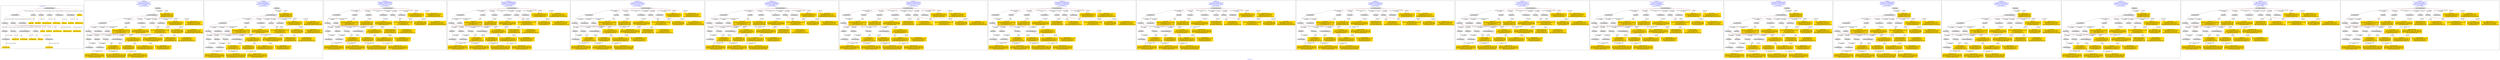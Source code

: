 digraph n0 {
fontcolor="blue"
remincross="true"
label="s02-dma.csv"
subgraph cluster_0 {
label="1-correct model"
n2[style="filled",color="white",fillcolor="lightgray",label="E12_Production1"];
n3[style="filled",color="white",fillcolor="lightgray",label="E21_Person1"];
n4[style="filled",color="white",fillcolor="lightgray",label="E55_Type2"];
n5[style="filled",color="white",fillcolor="lightgray",label="E52_Time-Span3"];
n6[style="filled",color="white",fillcolor="lightgray",label="E69_Death1"];
n7[style="filled",color="white",fillcolor="lightgray",label="E74_Group1"];
n8[style="filled",color="white",fillcolor="lightgray",label="E82_Actor_Appellation1"];
n9[style="filled",color="white",fillcolor="lightgray",label="E67_Birth1"];
n10[shape="plaintext",style="filled",fillcolor="gold",label="Artist URI"];
n11[style="filled",color="white",fillcolor="lightgray",label="E22_Man-Made_Object1"];
n12[style="filled",color="white",fillcolor="lightgray",label="E35_Title1"];
n13[style="filled",color="white",fillcolor="lightgray",label="E30_Right1"];
n14[style="filled",color="white",fillcolor="lightgray",label="E55_Type1"];
n15[style="filled",color="white",fillcolor="lightgray",label="E54_Dimension1"];
n16[style="filled",color="white",fillcolor="lightgray",label="E40_Legal_Body1"];
n17[shape="plaintext",style="filled",fillcolor="gold",label="Object_URI"];
n18[shape="plaintext",style="filled",fillcolor="gold",label="Object Rights"];
n19[shape="plaintext",style="filled",fillcolor="gold",label="Object Title"];
n20[shape="plaintext",style="filled",fillcolor="gold",label="Museum URI"];
n21[shape="plaintext",style="filled",fillcolor="gold",label="Object Link Source"];
n22[style="filled",color="white",fillcolor="lightgray",label="E52_Time-Span1"];
n23[shape="plaintext",style="filled",fillcolor="gold",label="Artist Birth Date"];
n24[style="filled",color="white",fillcolor="lightgray",label="E52_Time-Span2"];
n25[shape="plaintext",style="filled",fillcolor="gold",label="Artist Death Date"];
n26[shape="plaintext",style="filled",fillcolor="gold",label="Object Earliest Date"];
n27[shape="plaintext",style="filled",fillcolor="gold",label="Object Latest Date"];
n28[shape="plaintext",style="filled",fillcolor="gold",label="dimensions"];
n29[shape="plaintext",style="filled",fillcolor="gold",label="Object Work Type URI"];
n30[shape="plaintext",style="filled",fillcolor="gold",label="Object Work Type"];
n31[shape="plaintext",style="filled",fillcolor="gold",label="Medium URI"];
n32[shape="plaintext",style="filled",fillcolor="gold",label="Object Facet Value 1"];
n33[shape="plaintext",style="filled",fillcolor="gold",label="Nationality_URI"];
n34[shape="plaintext",style="filled",fillcolor="gold",label="Artist Nationality"];
n35[shape="plaintext",style="filled",fillcolor="gold",label="Artist Appellation"];
n36[shape="plaintext",style="filled",fillcolor="gold",label="Artist Name"];
}
subgraph cluster_1 {
label="candidate 0\nlink coherence:0.9705882352941176\nnode coherence:0.96875\nconfidence:0.4244951673128084\nmapping score:0.5170466347183046\ncost:132.9989\n-precision:0.68-recall:0.68"
n38[style="filled",color="white",fillcolor="lightgray",label="E12_Production1"];
n39[style="filled",color="white",fillcolor="lightgray",label="E21_Person1"];
n40[style="filled",color="white",fillcolor="lightgray",label="E52_Time-Span2"];
n41[style="filled",color="white",fillcolor="lightgray",label="E55_Type1"];
n42[style="filled",color="white",fillcolor="lightgray",label="E67_Birth1"];
n43[style="filled",color="white",fillcolor="lightgray",label="E69_Death1"];
n44[style="filled",color="white",fillcolor="lightgray",label="E74_Group1"];
n45[style="filled",color="white",fillcolor="lightgray",label="E82_Actor_Appellation1"];
n46[style="filled",color="white",fillcolor="lightgray",label="E22_Man-Made_Object1"];
n47[style="filled",color="white",fillcolor="lightgray",label="E35_Title1"];
n48[style="filled",color="white",fillcolor="lightgray",label="E54_Dimension1"];
n49[style="filled",color="white",fillcolor="lightgray",label="E55_Type2"];
n50[style="filled",color="white",fillcolor="lightgray",label="E8_Acquisition1"];
n51[style="filled",color="white",fillcolor="lightgray",label="E38_Image1"];
n52[style="filled",color="white",fillcolor="lightgray",label="E52_Time-Span1"];
n53[style="filled",color="white",fillcolor="lightgray",label="E52_Time-Span3"];
n54[shape="plaintext",style="filled",fillcolor="gold",label="dimensions\n[E54_Dimension,P3_has_note,0.821]\n[E22_Man-Made_Object,P3_has_note,0.089]\n[E22_Man-Made_Object,classLink,0.046]\n[E55_Type,label,0.045]"];
n55[shape="plaintext",style="filled",fillcolor="gold",label="Object_URI\n[E31_Document,classLink,0.431]\n[E22_Man-Made_Object,classLink,0.358]\n[E38_Image,classLink,0.115]\n[E21_Person,classLink,0.096]"];
n56[shape="plaintext",style="filled",fillcolor="gold",label="Object Facet Value 1\n[E29_Design_or_Procedure,P3_has_note,0.338]\n[E57_Material,label,0.265]\n[E55_Type,label,0.234]\n[E57_Material,classLink,0.164]"];
n57[shape="plaintext",style="filled",fillcolor="gold",label="Artist Death Date\n[E52_Time-Span,P82b_end_of_the_end,0.492]\n[E52_Time-Span,P82_at_some_time_within,0.332]\n[E52_Time-Span,P82a_begin_of_the_begin,0.092]\n[E52_Time-Span,label,0.084]"];
n58[shape="plaintext",style="filled",fillcolor="gold",label="Object Earliest Date\n[E52_Time-Span,P82b_end_of_the_end,0.336]\n[E52_Time-Span,P82_at_some_time_within,0.321]\n[E52_Time-Span,P82a_begin_of_the_begin,0.252]\n[E52_Time-Span,label,0.09]"];
n59[shape="plaintext",style="filled",fillcolor="gold",label="Object Latest Date\n[E52_Time-Span,P82b_end_of_the_end,0.327]\n[E52_Time-Span,P82_at_some_time_within,0.325]\n[E52_Time-Span,P82a_begin_of_the_begin,0.261]\n[E52_Time-Span,label,0.087]"];
n60[shape="plaintext",style="filled",fillcolor="gold",label="Object Work Type URI\n[E55_Type,classLink,0.554]\n[E55_Type,label,0.166]\n[E74_Group,classLink,0.148]\n[E57_Material,classLink,0.132]"];
n61[shape="plaintext",style="filled",fillcolor="gold",label="Artist Nationality\n[E74_Group,label,0.515]\n[E74_Group,classLink,0.271]\n[E55_Type,label,0.124]\n[E8_Acquisition,P3_has_note,0.089]"];
n62[shape="plaintext",style="filled",fillcolor="gold",label="Object Work Type\n[E55_Type,classLink,0.368]\n[E55_Type,label,0.339]\n[E31_Document,classLink,0.167]\n[E33_Linguistic_Object,P3_has_note,0.126]"];
n63[shape="plaintext",style="filled",fillcolor="gold",label="Artist Name\n[E82_Actor_Appellation,label,0.555]\n[E22_Man-Made_Object,P3_has_note,0.156]\n[E8_Acquisition,P3_has_note,0.148]\n[E22_Man-Made_Object,classLink,0.141]"];
n64[shape="plaintext",style="filled",fillcolor="gold",label="Artist URI\n[E21_Person,classLink,0.456]\n[E31_Document,classLink,0.279]\n[E82_Actor_Appellation,classLink,0.145]\n[E39_Actor,classLink,0.12]"];
n65[shape="plaintext",style="filled",fillcolor="gold",label="Museum URI\n[E31_Document,classLink,0.625]\n[E38_Image,classLink,0.145]\n[E21_Person,classLink,0.139]\n[E30_Right,P3_has_note,0.091]"];
n66[shape="plaintext",style="filled",fillcolor="gold",label="Nationality_URI\n[E74_Group,classLink,0.642]\n[E55_Type,classLink,0.208]\n[E57_Material,classLink,0.103]\n[E55_Type,label,0.047]"];
n67[shape="plaintext",style="filled",fillcolor="gold",label="Medium URI\n[E55_Type,classLink,0.396]\n[E57_Material,classLink,0.388]\n[E74_Group,classLink,0.189]\n[E55_Type,label,0.027]"];
n68[shape="plaintext",style="filled",fillcolor="gold",label="Object Title\n[E22_Man-Made_Object,P3_has_note,0.314]\n[E73_Information_Object,P3_has_note,0.264]\n[E35_Title,label,0.237]\n[E33_Linguistic_Object,P3_has_note,0.186]"];
n69[shape="plaintext",style="filled",fillcolor="gold",label="Artist Birth Date\n[E52_Time-Span,P82a_begin_of_the_begin,0.549]\n[E52_Time-Span,P82_at_some_time_within,0.316]\n[E52_Time-Span,P82b_end_of_the_end,0.086]\n[E33_Linguistic_Object,P3_has_note,0.049]"];
n70[shape="plaintext",style="filled",fillcolor="gold",label="Object Rights\n[E8_Acquisition,P3_has_note,0.437]\n[E30_Right,P3_has_note,0.332]\n[E22_Man-Made_Object,P3_has_note,0.123]\n[E73_Information_Object,P3_has_note,0.109]"];
n71[shape="plaintext",style="filled",fillcolor="gold",label="Artist Appellation\n[E82_Actor_Appellation,classLink,0.705]\n[E21_Person,classLink,0.144]\n[E31_Document,classLink,0.116]\n[E39_Actor,classLink,0.035]"];
n72[shape="plaintext",style="filled",fillcolor="gold",label="Object Link Source\n[E8_Acquisition,P3_has_note,0.435]\n[E30_Right,P3_has_note,0.236]\n[E39_Actor,P3_has_note,0.185]\n[E22_Man-Made_Object,P3_has_note,0.144]"];
}
subgraph cluster_2 {
label="candidate 1\nlink coherence:0.9705882352941176\nnode coherence:0.96875\nconfidence:0.4232687948479116\nmapping score:0.5166378438966723\ncost:132.9989\n-precision:0.68-recall:0.68"
n74[style="filled",color="white",fillcolor="lightgray",label="E12_Production1"];
n75[style="filled",color="white",fillcolor="lightgray",label="E21_Person1"];
n76[style="filled",color="white",fillcolor="lightgray",label="E52_Time-Span2"];
n77[style="filled",color="white",fillcolor="lightgray",label="E55_Type1"];
n78[style="filled",color="white",fillcolor="lightgray",label="E67_Birth1"];
n79[style="filled",color="white",fillcolor="lightgray",label="E69_Death1"];
n80[style="filled",color="white",fillcolor="lightgray",label="E74_Group1"];
n81[style="filled",color="white",fillcolor="lightgray",label="E82_Actor_Appellation1"];
n82[style="filled",color="white",fillcolor="lightgray",label="E22_Man-Made_Object1"];
n83[style="filled",color="white",fillcolor="lightgray",label="E35_Title1"];
n84[style="filled",color="white",fillcolor="lightgray",label="E54_Dimension1"];
n85[style="filled",color="white",fillcolor="lightgray",label="E55_Type2"];
n86[style="filled",color="white",fillcolor="lightgray",label="E8_Acquisition1"];
n87[style="filled",color="white",fillcolor="lightgray",label="E38_Image1"];
n88[style="filled",color="white",fillcolor="lightgray",label="E52_Time-Span1"];
n89[style="filled",color="white",fillcolor="lightgray",label="E52_Time-Span3"];
n90[shape="plaintext",style="filled",fillcolor="gold",label="dimensions\n[E54_Dimension,P3_has_note,0.821]\n[E22_Man-Made_Object,P3_has_note,0.089]\n[E22_Man-Made_Object,classLink,0.046]\n[E55_Type,label,0.045]"];
n91[shape="plaintext",style="filled",fillcolor="gold",label="Object_URI\n[E31_Document,classLink,0.431]\n[E22_Man-Made_Object,classLink,0.358]\n[E38_Image,classLink,0.115]\n[E21_Person,classLink,0.096]"];
n92[shape="plaintext",style="filled",fillcolor="gold",label="Object Facet Value 1\n[E29_Design_or_Procedure,P3_has_note,0.338]\n[E57_Material,label,0.265]\n[E55_Type,label,0.234]\n[E57_Material,classLink,0.164]"];
n93[shape="plaintext",style="filled",fillcolor="gold",label="Artist Death Date\n[E52_Time-Span,P82b_end_of_the_end,0.492]\n[E52_Time-Span,P82_at_some_time_within,0.332]\n[E52_Time-Span,P82a_begin_of_the_begin,0.092]\n[E52_Time-Span,label,0.084]"];
n94[shape="plaintext",style="filled",fillcolor="gold",label="Object Earliest Date\n[E52_Time-Span,P82b_end_of_the_end,0.336]\n[E52_Time-Span,P82_at_some_time_within,0.321]\n[E52_Time-Span,P82a_begin_of_the_begin,0.252]\n[E52_Time-Span,label,0.09]"];
n95[shape="plaintext",style="filled",fillcolor="gold",label="Object Latest Date\n[E52_Time-Span,P82b_end_of_the_end,0.327]\n[E52_Time-Span,P82_at_some_time_within,0.325]\n[E52_Time-Span,P82a_begin_of_the_begin,0.261]\n[E52_Time-Span,label,0.087]"];
n96[shape="plaintext",style="filled",fillcolor="gold",label="Object Work Type URI\n[E55_Type,classLink,0.554]\n[E55_Type,label,0.166]\n[E74_Group,classLink,0.148]\n[E57_Material,classLink,0.132]"];
n97[shape="plaintext",style="filled",fillcolor="gold",label="Artist Nationality\n[E74_Group,label,0.515]\n[E74_Group,classLink,0.271]\n[E55_Type,label,0.124]\n[E8_Acquisition,P3_has_note,0.089]"];
n98[shape="plaintext",style="filled",fillcolor="gold",label="Object Work Type\n[E55_Type,classLink,0.368]\n[E55_Type,label,0.339]\n[E31_Document,classLink,0.167]\n[E33_Linguistic_Object,P3_has_note,0.126]"];
n99[shape="plaintext",style="filled",fillcolor="gold",label="Artist Name\n[E82_Actor_Appellation,label,0.555]\n[E22_Man-Made_Object,P3_has_note,0.156]\n[E8_Acquisition,P3_has_note,0.148]\n[E22_Man-Made_Object,classLink,0.141]"];
n100[shape="plaintext",style="filled",fillcolor="gold",label="Artist URI\n[E21_Person,classLink,0.456]\n[E31_Document,classLink,0.279]\n[E82_Actor_Appellation,classLink,0.145]\n[E39_Actor,classLink,0.12]"];
n101[shape="plaintext",style="filled",fillcolor="gold",label="Museum URI\n[E31_Document,classLink,0.625]\n[E38_Image,classLink,0.145]\n[E21_Person,classLink,0.139]\n[E30_Right,P3_has_note,0.091]"];
n102[shape="plaintext",style="filled",fillcolor="gold",label="Nationality_URI\n[E74_Group,classLink,0.642]\n[E55_Type,classLink,0.208]\n[E57_Material,classLink,0.103]\n[E55_Type,label,0.047]"];
n103[shape="plaintext",style="filled",fillcolor="gold",label="Medium URI\n[E55_Type,classLink,0.396]\n[E57_Material,classLink,0.388]\n[E74_Group,classLink,0.189]\n[E55_Type,label,0.027]"];
n104[shape="plaintext",style="filled",fillcolor="gold",label="Object Title\n[E22_Man-Made_Object,P3_has_note,0.314]\n[E73_Information_Object,P3_has_note,0.264]\n[E35_Title,label,0.237]\n[E33_Linguistic_Object,P3_has_note,0.186]"];
n105[shape="plaintext",style="filled",fillcolor="gold",label="Artist Birth Date\n[E52_Time-Span,P82a_begin_of_the_begin,0.549]\n[E52_Time-Span,P82_at_some_time_within,0.316]\n[E52_Time-Span,P82b_end_of_the_end,0.086]\n[E33_Linguistic_Object,P3_has_note,0.049]"];
n106[shape="plaintext",style="filled",fillcolor="gold",label="Object Link Source\n[E8_Acquisition,P3_has_note,0.435]\n[E30_Right,P3_has_note,0.236]\n[E39_Actor,P3_has_note,0.185]\n[E22_Man-Made_Object,P3_has_note,0.144]"];
n107[shape="plaintext",style="filled",fillcolor="gold",label="Artist Appellation\n[E82_Actor_Appellation,classLink,0.705]\n[E21_Person,classLink,0.144]\n[E31_Document,classLink,0.116]\n[E39_Actor,classLink,0.035]"];
n108[shape="plaintext",style="filled",fillcolor="gold",label="Object Rights\n[E8_Acquisition,P3_has_note,0.437]\n[E30_Right,P3_has_note,0.332]\n[E22_Man-Made_Object,P3_has_note,0.123]\n[E73_Information_Object,P3_has_note,0.109]"];
}
subgraph cluster_3 {
label="candidate 10\nlink coherence:0.9090909090909091\nnode coherence:0.9354838709677419\nconfidence:0.4329577611758476\nmapping score:0.5175507194864596\ncost:230.99906\n-precision:0.64-recall:0.62"
n110[style="filled",color="white",fillcolor="lightgray",label="E12_Production1"];
n111[style="filled",color="white",fillcolor="lightgray",label="E21_Person1"];
n112[style="filled",color="white",fillcolor="lightgray",label="E55_Type1"];
n113[style="filled",color="white",fillcolor="lightgray",label="E67_Birth1"];
n114[style="filled",color="white",fillcolor="lightgray",label="E69_Death1"];
n115[style="filled",color="white",fillcolor="lightgray",label="E74_Group1"];
n116[style="filled",color="white",fillcolor="lightgray",label="E82_Actor_Appellation1"];
n117[style="filled",color="white",fillcolor="lightgray",label="E22_Man-Made_Object1"];
n118[style="filled",color="white",fillcolor="lightgray",label="E35_Title1"];
n119[style="filled",color="white",fillcolor="lightgray",label="E38_Image1"];
n120[style="filled",color="white",fillcolor="lightgray",label="E54_Dimension1"];
n121[style="filled",color="white",fillcolor="lightgray",label="E55_Type2"];
n122[style="filled",color="white",fillcolor="lightgray",label="E8_Acquisition1"];
n123[style="filled",color="white",fillcolor="lightgray",label="E52_Time-Span1"];
n124[style="filled",color="white",fillcolor="lightgray",label="E52_Time-Span3"];
n125[shape="plaintext",style="filled",fillcolor="gold",label="dimensions\n[E54_Dimension,P3_has_note,0.821]\n[E22_Man-Made_Object,P3_has_note,0.089]\n[E22_Man-Made_Object,classLink,0.046]\n[E55_Type,label,0.045]"];
n126[shape="plaintext",style="filled",fillcolor="gold",label="Object_URI\n[E31_Document,classLink,0.431]\n[E22_Man-Made_Object,classLink,0.358]\n[E38_Image,classLink,0.115]\n[E21_Person,classLink,0.096]"];
n127[shape="plaintext",style="filled",fillcolor="gold",label="Object Facet Value 1\n[E29_Design_or_Procedure,P3_has_note,0.338]\n[E57_Material,label,0.265]\n[E55_Type,label,0.234]\n[E57_Material,classLink,0.164]"];
n128[shape="plaintext",style="filled",fillcolor="gold",label="Object Earliest Date\n[E52_Time-Span,P82b_end_of_the_end,0.336]\n[E52_Time-Span,P82_at_some_time_within,0.321]\n[E52_Time-Span,P82a_begin_of_the_begin,0.252]\n[E52_Time-Span,label,0.09]"];
n129[shape="plaintext",style="filled",fillcolor="gold",label="Object Latest Date\n[E52_Time-Span,P82b_end_of_the_end,0.327]\n[E52_Time-Span,P82_at_some_time_within,0.325]\n[E52_Time-Span,P82a_begin_of_the_begin,0.261]\n[E52_Time-Span,label,0.087]"];
n130[shape="plaintext",style="filled",fillcolor="gold",label="Object Work Type URI\n[E55_Type,classLink,0.554]\n[E55_Type,label,0.166]\n[E74_Group,classLink,0.148]\n[E57_Material,classLink,0.132]"];
n131[shape="plaintext",style="filled",fillcolor="gold",label="Artist Nationality\n[E74_Group,label,0.515]\n[E74_Group,classLink,0.271]\n[E55_Type,label,0.124]\n[E8_Acquisition,P3_has_note,0.089]"];
n132[shape="plaintext",style="filled",fillcolor="gold",label="Object Work Type\n[E55_Type,classLink,0.368]\n[E55_Type,label,0.339]\n[E31_Document,classLink,0.167]\n[E33_Linguistic_Object,P3_has_note,0.126]"];
n133[shape="plaintext",style="filled",fillcolor="gold",label="Artist Death Date\n[E52_Time-Span,P82b_end_of_the_end,0.492]\n[E52_Time-Span,P82_at_some_time_within,0.332]\n[E52_Time-Span,P82a_begin_of_the_begin,0.092]\n[E52_Time-Span,label,0.084]"];
n134[shape="plaintext",style="filled",fillcolor="gold",label="Artist Name\n[E82_Actor_Appellation,label,0.555]\n[E22_Man-Made_Object,P3_has_note,0.156]\n[E8_Acquisition,P3_has_note,0.148]\n[E22_Man-Made_Object,classLink,0.141]"];
n135[shape="plaintext",style="filled",fillcolor="gold",label="Artist URI\n[E21_Person,classLink,0.456]\n[E31_Document,classLink,0.279]\n[E82_Actor_Appellation,classLink,0.145]\n[E39_Actor,classLink,0.12]"];
n136[shape="plaintext",style="filled",fillcolor="gold",label="Museum URI\n[E31_Document,classLink,0.625]\n[E38_Image,classLink,0.145]\n[E21_Person,classLink,0.139]\n[E30_Right,P3_has_note,0.091]"];
n137[shape="plaintext",style="filled",fillcolor="gold",label="Nationality_URI\n[E74_Group,classLink,0.642]\n[E55_Type,classLink,0.208]\n[E57_Material,classLink,0.103]\n[E55_Type,label,0.047]"];
n138[shape="plaintext",style="filled",fillcolor="gold",label="Medium URI\n[E55_Type,classLink,0.396]\n[E57_Material,classLink,0.388]\n[E74_Group,classLink,0.189]\n[E55_Type,label,0.027]"];
n139[shape="plaintext",style="filled",fillcolor="gold",label="Object Title\n[E22_Man-Made_Object,P3_has_note,0.314]\n[E73_Information_Object,P3_has_note,0.264]\n[E35_Title,label,0.237]\n[E33_Linguistic_Object,P3_has_note,0.186]"];
n140[shape="plaintext",style="filled",fillcolor="gold",label="Artist Birth Date\n[E52_Time-Span,P82a_begin_of_the_begin,0.549]\n[E52_Time-Span,P82_at_some_time_within,0.316]\n[E52_Time-Span,P82b_end_of_the_end,0.086]\n[E33_Linguistic_Object,P3_has_note,0.049]"];
n141[shape="plaintext",style="filled",fillcolor="gold",label="Object Rights\n[E8_Acquisition,P3_has_note,0.437]\n[E30_Right,P3_has_note,0.332]\n[E22_Man-Made_Object,P3_has_note,0.123]\n[E73_Information_Object,P3_has_note,0.109]"];
n142[shape="plaintext",style="filled",fillcolor="gold",label="Artist Appellation\n[E82_Actor_Appellation,classLink,0.705]\n[E21_Person,classLink,0.144]\n[E31_Document,classLink,0.116]\n[E39_Actor,classLink,0.035]"];
n143[shape="plaintext",style="filled",fillcolor="gold",label="Object Link Source\n[E8_Acquisition,P3_has_note,0.435]\n[E30_Right,P3_has_note,0.236]\n[E39_Actor,P3_has_note,0.185]\n[E22_Man-Made_Object,P3_has_note,0.144]"];
}
subgraph cluster_4 {
label="candidate 11\nlink coherence:0.9090909090909091\nnode coherence:0.9354838709677419\nconfidence:0.4317313887109508\nmapping score:0.5171419286648273\ncost:230.99906\n-precision:0.64-recall:0.62"
n145[style="filled",color="white",fillcolor="lightgray",label="E12_Production1"];
n146[style="filled",color="white",fillcolor="lightgray",label="E21_Person1"];
n147[style="filled",color="white",fillcolor="lightgray",label="E55_Type1"];
n148[style="filled",color="white",fillcolor="lightgray",label="E67_Birth1"];
n149[style="filled",color="white",fillcolor="lightgray",label="E69_Death1"];
n150[style="filled",color="white",fillcolor="lightgray",label="E74_Group1"];
n151[style="filled",color="white",fillcolor="lightgray",label="E82_Actor_Appellation1"];
n152[style="filled",color="white",fillcolor="lightgray",label="E22_Man-Made_Object1"];
n153[style="filled",color="white",fillcolor="lightgray",label="E35_Title1"];
n154[style="filled",color="white",fillcolor="lightgray",label="E38_Image1"];
n155[style="filled",color="white",fillcolor="lightgray",label="E54_Dimension1"];
n156[style="filled",color="white",fillcolor="lightgray",label="E55_Type2"];
n157[style="filled",color="white",fillcolor="lightgray",label="E8_Acquisition1"];
n158[style="filled",color="white",fillcolor="lightgray",label="E52_Time-Span1"];
n159[style="filled",color="white",fillcolor="lightgray",label="E52_Time-Span3"];
n160[shape="plaintext",style="filled",fillcolor="gold",label="dimensions\n[E54_Dimension,P3_has_note,0.821]\n[E22_Man-Made_Object,P3_has_note,0.089]\n[E22_Man-Made_Object,classLink,0.046]\n[E55_Type,label,0.045]"];
n161[shape="plaintext",style="filled",fillcolor="gold",label="Object_URI\n[E31_Document,classLink,0.431]\n[E22_Man-Made_Object,classLink,0.358]\n[E38_Image,classLink,0.115]\n[E21_Person,classLink,0.096]"];
n162[shape="plaintext",style="filled",fillcolor="gold",label="Object Facet Value 1\n[E29_Design_or_Procedure,P3_has_note,0.338]\n[E57_Material,label,0.265]\n[E55_Type,label,0.234]\n[E57_Material,classLink,0.164]"];
n163[shape="plaintext",style="filled",fillcolor="gold",label="Object Earliest Date\n[E52_Time-Span,P82b_end_of_the_end,0.336]\n[E52_Time-Span,P82_at_some_time_within,0.321]\n[E52_Time-Span,P82a_begin_of_the_begin,0.252]\n[E52_Time-Span,label,0.09]"];
n164[shape="plaintext",style="filled",fillcolor="gold",label="Object Latest Date\n[E52_Time-Span,P82b_end_of_the_end,0.327]\n[E52_Time-Span,P82_at_some_time_within,0.325]\n[E52_Time-Span,P82a_begin_of_the_begin,0.261]\n[E52_Time-Span,label,0.087]"];
n165[shape="plaintext",style="filled",fillcolor="gold",label="Object Work Type URI\n[E55_Type,classLink,0.554]\n[E55_Type,label,0.166]\n[E74_Group,classLink,0.148]\n[E57_Material,classLink,0.132]"];
n166[shape="plaintext",style="filled",fillcolor="gold",label="Artist Nationality\n[E74_Group,label,0.515]\n[E74_Group,classLink,0.271]\n[E55_Type,label,0.124]\n[E8_Acquisition,P3_has_note,0.089]"];
n167[shape="plaintext",style="filled",fillcolor="gold",label="Object Work Type\n[E55_Type,classLink,0.368]\n[E55_Type,label,0.339]\n[E31_Document,classLink,0.167]\n[E33_Linguistic_Object,P3_has_note,0.126]"];
n168[shape="plaintext",style="filled",fillcolor="gold",label="Artist Death Date\n[E52_Time-Span,P82b_end_of_the_end,0.492]\n[E52_Time-Span,P82_at_some_time_within,0.332]\n[E52_Time-Span,P82a_begin_of_the_begin,0.092]\n[E52_Time-Span,label,0.084]"];
n169[shape="plaintext",style="filled",fillcolor="gold",label="Artist Name\n[E82_Actor_Appellation,label,0.555]\n[E22_Man-Made_Object,P3_has_note,0.156]\n[E8_Acquisition,P3_has_note,0.148]\n[E22_Man-Made_Object,classLink,0.141]"];
n170[shape="plaintext",style="filled",fillcolor="gold",label="Artist URI\n[E21_Person,classLink,0.456]\n[E31_Document,classLink,0.279]\n[E82_Actor_Appellation,classLink,0.145]\n[E39_Actor,classLink,0.12]"];
n171[shape="plaintext",style="filled",fillcolor="gold",label="Museum URI\n[E31_Document,classLink,0.625]\n[E38_Image,classLink,0.145]\n[E21_Person,classLink,0.139]\n[E30_Right,P3_has_note,0.091]"];
n172[shape="plaintext",style="filled",fillcolor="gold",label="Nationality_URI\n[E74_Group,classLink,0.642]\n[E55_Type,classLink,0.208]\n[E57_Material,classLink,0.103]\n[E55_Type,label,0.047]"];
n173[shape="plaintext",style="filled",fillcolor="gold",label="Medium URI\n[E55_Type,classLink,0.396]\n[E57_Material,classLink,0.388]\n[E74_Group,classLink,0.189]\n[E55_Type,label,0.027]"];
n174[shape="plaintext",style="filled",fillcolor="gold",label="Object Title\n[E22_Man-Made_Object,P3_has_note,0.314]\n[E73_Information_Object,P3_has_note,0.264]\n[E35_Title,label,0.237]\n[E33_Linguistic_Object,P3_has_note,0.186]"];
n175[shape="plaintext",style="filled",fillcolor="gold",label="Artist Birth Date\n[E52_Time-Span,P82a_begin_of_the_begin,0.549]\n[E52_Time-Span,P82_at_some_time_within,0.316]\n[E52_Time-Span,P82b_end_of_the_end,0.086]\n[E33_Linguistic_Object,P3_has_note,0.049]"];
n176[shape="plaintext",style="filled",fillcolor="gold",label="Object Link Source\n[E8_Acquisition,P3_has_note,0.435]\n[E30_Right,P3_has_note,0.236]\n[E39_Actor,P3_has_note,0.185]\n[E22_Man-Made_Object,P3_has_note,0.144]"];
n177[shape="plaintext",style="filled",fillcolor="gold",label="Artist Appellation\n[E82_Actor_Appellation,classLink,0.705]\n[E21_Person,classLink,0.144]\n[E31_Document,classLink,0.116]\n[E39_Actor,classLink,0.035]"];
n178[shape="plaintext",style="filled",fillcolor="gold",label="Object Rights\n[E8_Acquisition,P3_has_note,0.437]\n[E30_Right,P3_has_note,0.332]\n[E22_Man-Made_Object,P3_has_note,0.123]\n[E73_Information_Object,P3_has_note,0.109]"];
}
subgraph cluster_5 {
label="candidate 12\nlink coherence:0.90625\nnode coherence:0.9354838709677419\nconfidence:0.4329577611758476\nmapping score:0.5175507194864596\ncost:229.99908\n-precision:0.66-recall:0.62"
n180[style="filled",color="white",fillcolor="lightgray",label="E12_Production1"];
n181[style="filled",color="white",fillcolor="lightgray",label="E21_Person1"];
n182[style="filled",color="white",fillcolor="lightgray",label="E52_Time-Span2"];
n183[style="filled",color="white",fillcolor="lightgray",label="E55_Type1"];
n184[style="filled",color="white",fillcolor="lightgray",label="E67_Birth1"];
n185[style="filled",color="white",fillcolor="lightgray",label="E74_Group1"];
n186[style="filled",color="white",fillcolor="lightgray",label="E82_Actor_Appellation1"];
n187[style="filled",color="white",fillcolor="lightgray",label="E22_Man-Made_Object1"];
n188[style="filled",color="white",fillcolor="lightgray",label="E35_Title1"];
n189[style="filled",color="white",fillcolor="lightgray",label="E38_Image1"];
n190[style="filled",color="white",fillcolor="lightgray",label="E54_Dimension1"];
n191[style="filled",color="white",fillcolor="lightgray",label="E55_Type2"];
n192[style="filled",color="white",fillcolor="lightgray",label="E8_Acquisition1"];
n193[style="filled",color="white",fillcolor="lightgray",label="E52_Time-Span1"];
n194[shape="plaintext",style="filled",fillcolor="gold",label="dimensions\n[E54_Dimension,P3_has_note,0.821]\n[E22_Man-Made_Object,P3_has_note,0.089]\n[E22_Man-Made_Object,classLink,0.046]\n[E55_Type,label,0.045]"];
n195[shape="plaintext",style="filled",fillcolor="gold",label="Object_URI\n[E31_Document,classLink,0.431]\n[E22_Man-Made_Object,classLink,0.358]\n[E38_Image,classLink,0.115]\n[E21_Person,classLink,0.096]"];
n196[shape="plaintext",style="filled",fillcolor="gold",label="Object Facet Value 1\n[E29_Design_or_Procedure,P3_has_note,0.338]\n[E57_Material,label,0.265]\n[E55_Type,label,0.234]\n[E57_Material,classLink,0.164]"];
n197[shape="plaintext",style="filled",fillcolor="gold",label="Object Earliest Date\n[E52_Time-Span,P82b_end_of_the_end,0.336]\n[E52_Time-Span,P82_at_some_time_within,0.321]\n[E52_Time-Span,P82a_begin_of_the_begin,0.252]\n[E52_Time-Span,label,0.09]"];
n198[shape="plaintext",style="filled",fillcolor="gold",label="Object Latest Date\n[E52_Time-Span,P82b_end_of_the_end,0.327]\n[E52_Time-Span,P82_at_some_time_within,0.325]\n[E52_Time-Span,P82a_begin_of_the_begin,0.261]\n[E52_Time-Span,label,0.087]"];
n199[shape="plaintext",style="filled",fillcolor="gold",label="Object Work Type URI\n[E55_Type,classLink,0.554]\n[E55_Type,label,0.166]\n[E74_Group,classLink,0.148]\n[E57_Material,classLink,0.132]"];
n200[shape="plaintext",style="filled",fillcolor="gold",label="Artist Nationality\n[E74_Group,label,0.515]\n[E74_Group,classLink,0.271]\n[E55_Type,label,0.124]\n[E8_Acquisition,P3_has_note,0.089]"];
n201[shape="plaintext",style="filled",fillcolor="gold",label="Object Work Type\n[E55_Type,classLink,0.368]\n[E55_Type,label,0.339]\n[E31_Document,classLink,0.167]\n[E33_Linguistic_Object,P3_has_note,0.126]"];
n202[shape="plaintext",style="filled",fillcolor="gold",label="Artist Death Date\n[E52_Time-Span,P82b_end_of_the_end,0.492]\n[E52_Time-Span,P82_at_some_time_within,0.332]\n[E52_Time-Span,P82a_begin_of_the_begin,0.092]\n[E52_Time-Span,label,0.084]"];
n203[shape="plaintext",style="filled",fillcolor="gold",label="Artist Name\n[E82_Actor_Appellation,label,0.555]\n[E22_Man-Made_Object,P3_has_note,0.156]\n[E8_Acquisition,P3_has_note,0.148]\n[E22_Man-Made_Object,classLink,0.141]"];
n204[shape="plaintext",style="filled",fillcolor="gold",label="Artist URI\n[E21_Person,classLink,0.456]\n[E31_Document,classLink,0.279]\n[E82_Actor_Appellation,classLink,0.145]\n[E39_Actor,classLink,0.12]"];
n205[shape="plaintext",style="filled",fillcolor="gold",label="Museum URI\n[E31_Document,classLink,0.625]\n[E38_Image,classLink,0.145]\n[E21_Person,classLink,0.139]\n[E30_Right,P3_has_note,0.091]"];
n206[shape="plaintext",style="filled",fillcolor="gold",label="Nationality_URI\n[E74_Group,classLink,0.642]\n[E55_Type,classLink,0.208]\n[E57_Material,classLink,0.103]\n[E55_Type,label,0.047]"];
n207[shape="plaintext",style="filled",fillcolor="gold",label="Medium URI\n[E55_Type,classLink,0.396]\n[E57_Material,classLink,0.388]\n[E74_Group,classLink,0.189]\n[E55_Type,label,0.027]"];
n208[shape="plaintext",style="filled",fillcolor="gold",label="Object Title\n[E22_Man-Made_Object,P3_has_note,0.314]\n[E73_Information_Object,P3_has_note,0.264]\n[E35_Title,label,0.237]\n[E33_Linguistic_Object,P3_has_note,0.186]"];
n209[shape="plaintext",style="filled",fillcolor="gold",label="Artist Birth Date\n[E52_Time-Span,P82a_begin_of_the_begin,0.549]\n[E52_Time-Span,P82_at_some_time_within,0.316]\n[E52_Time-Span,P82b_end_of_the_end,0.086]\n[E33_Linguistic_Object,P3_has_note,0.049]"];
n210[shape="plaintext",style="filled",fillcolor="gold",label="Object Rights\n[E8_Acquisition,P3_has_note,0.437]\n[E30_Right,P3_has_note,0.332]\n[E22_Man-Made_Object,P3_has_note,0.123]\n[E73_Information_Object,P3_has_note,0.109]"];
n211[shape="plaintext",style="filled",fillcolor="gold",label="Artist Appellation\n[E82_Actor_Appellation,classLink,0.705]\n[E21_Person,classLink,0.144]\n[E31_Document,classLink,0.116]\n[E39_Actor,classLink,0.035]"];
n212[shape="plaintext",style="filled",fillcolor="gold",label="Object Link Source\n[E8_Acquisition,P3_has_note,0.435]\n[E30_Right,P3_has_note,0.236]\n[E39_Actor,P3_has_note,0.185]\n[E22_Man-Made_Object,P3_has_note,0.144]"];
}
subgraph cluster_6 {
label="candidate 13\nlink coherence:0.90625\nnode coherence:0.9354838709677419\nconfidence:0.4317313887109508\nmapping score:0.5171419286648273\ncost:229.99908\n-precision:0.66-recall:0.62"
n214[style="filled",color="white",fillcolor="lightgray",label="E12_Production1"];
n215[style="filled",color="white",fillcolor="lightgray",label="E21_Person1"];
n216[style="filled",color="white",fillcolor="lightgray",label="E52_Time-Span2"];
n217[style="filled",color="white",fillcolor="lightgray",label="E55_Type1"];
n218[style="filled",color="white",fillcolor="lightgray",label="E67_Birth1"];
n219[style="filled",color="white",fillcolor="lightgray",label="E74_Group1"];
n220[style="filled",color="white",fillcolor="lightgray",label="E82_Actor_Appellation1"];
n221[style="filled",color="white",fillcolor="lightgray",label="E22_Man-Made_Object1"];
n222[style="filled",color="white",fillcolor="lightgray",label="E35_Title1"];
n223[style="filled",color="white",fillcolor="lightgray",label="E38_Image1"];
n224[style="filled",color="white",fillcolor="lightgray",label="E54_Dimension1"];
n225[style="filled",color="white",fillcolor="lightgray",label="E55_Type2"];
n226[style="filled",color="white",fillcolor="lightgray",label="E8_Acquisition1"];
n227[style="filled",color="white",fillcolor="lightgray",label="E52_Time-Span1"];
n228[shape="plaintext",style="filled",fillcolor="gold",label="dimensions\n[E54_Dimension,P3_has_note,0.821]\n[E22_Man-Made_Object,P3_has_note,0.089]\n[E22_Man-Made_Object,classLink,0.046]\n[E55_Type,label,0.045]"];
n229[shape="plaintext",style="filled",fillcolor="gold",label="Object_URI\n[E31_Document,classLink,0.431]\n[E22_Man-Made_Object,classLink,0.358]\n[E38_Image,classLink,0.115]\n[E21_Person,classLink,0.096]"];
n230[shape="plaintext",style="filled",fillcolor="gold",label="Object Facet Value 1\n[E29_Design_or_Procedure,P3_has_note,0.338]\n[E57_Material,label,0.265]\n[E55_Type,label,0.234]\n[E57_Material,classLink,0.164]"];
n231[shape="plaintext",style="filled",fillcolor="gold",label="Object Earliest Date\n[E52_Time-Span,P82b_end_of_the_end,0.336]\n[E52_Time-Span,P82_at_some_time_within,0.321]\n[E52_Time-Span,P82a_begin_of_the_begin,0.252]\n[E52_Time-Span,label,0.09]"];
n232[shape="plaintext",style="filled",fillcolor="gold",label="Object Latest Date\n[E52_Time-Span,P82b_end_of_the_end,0.327]\n[E52_Time-Span,P82_at_some_time_within,0.325]\n[E52_Time-Span,P82a_begin_of_the_begin,0.261]\n[E52_Time-Span,label,0.087]"];
n233[shape="plaintext",style="filled",fillcolor="gold",label="Object Work Type URI\n[E55_Type,classLink,0.554]\n[E55_Type,label,0.166]\n[E74_Group,classLink,0.148]\n[E57_Material,classLink,0.132]"];
n234[shape="plaintext",style="filled",fillcolor="gold",label="Artist Nationality\n[E74_Group,label,0.515]\n[E74_Group,classLink,0.271]\n[E55_Type,label,0.124]\n[E8_Acquisition,P3_has_note,0.089]"];
n235[shape="plaintext",style="filled",fillcolor="gold",label="Object Work Type\n[E55_Type,classLink,0.368]\n[E55_Type,label,0.339]\n[E31_Document,classLink,0.167]\n[E33_Linguistic_Object,P3_has_note,0.126]"];
n236[shape="plaintext",style="filled",fillcolor="gold",label="Artist Death Date\n[E52_Time-Span,P82b_end_of_the_end,0.492]\n[E52_Time-Span,P82_at_some_time_within,0.332]\n[E52_Time-Span,P82a_begin_of_the_begin,0.092]\n[E52_Time-Span,label,0.084]"];
n237[shape="plaintext",style="filled",fillcolor="gold",label="Artist Name\n[E82_Actor_Appellation,label,0.555]\n[E22_Man-Made_Object,P3_has_note,0.156]\n[E8_Acquisition,P3_has_note,0.148]\n[E22_Man-Made_Object,classLink,0.141]"];
n238[shape="plaintext",style="filled",fillcolor="gold",label="Artist URI\n[E21_Person,classLink,0.456]\n[E31_Document,classLink,0.279]\n[E82_Actor_Appellation,classLink,0.145]\n[E39_Actor,classLink,0.12]"];
n239[shape="plaintext",style="filled",fillcolor="gold",label="Museum URI\n[E31_Document,classLink,0.625]\n[E38_Image,classLink,0.145]\n[E21_Person,classLink,0.139]\n[E30_Right,P3_has_note,0.091]"];
n240[shape="plaintext",style="filled",fillcolor="gold",label="Nationality_URI\n[E74_Group,classLink,0.642]\n[E55_Type,classLink,0.208]\n[E57_Material,classLink,0.103]\n[E55_Type,label,0.047]"];
n241[shape="plaintext",style="filled",fillcolor="gold",label="Medium URI\n[E55_Type,classLink,0.396]\n[E57_Material,classLink,0.388]\n[E74_Group,classLink,0.189]\n[E55_Type,label,0.027]"];
n242[shape="plaintext",style="filled",fillcolor="gold",label="Object Title\n[E22_Man-Made_Object,P3_has_note,0.314]\n[E73_Information_Object,P3_has_note,0.264]\n[E35_Title,label,0.237]\n[E33_Linguistic_Object,P3_has_note,0.186]"];
n243[shape="plaintext",style="filled",fillcolor="gold",label="Artist Birth Date\n[E52_Time-Span,P82a_begin_of_the_begin,0.549]\n[E52_Time-Span,P82_at_some_time_within,0.316]\n[E52_Time-Span,P82b_end_of_the_end,0.086]\n[E33_Linguistic_Object,P3_has_note,0.049]"];
n244[shape="plaintext",style="filled",fillcolor="gold",label="Object Link Source\n[E8_Acquisition,P3_has_note,0.435]\n[E30_Right,P3_has_note,0.236]\n[E39_Actor,P3_has_note,0.185]\n[E22_Man-Made_Object,P3_has_note,0.144]"];
n245[shape="plaintext",style="filled",fillcolor="gold",label="Artist Appellation\n[E82_Actor_Appellation,classLink,0.705]\n[E21_Person,classLink,0.144]\n[E31_Document,classLink,0.116]\n[E39_Actor,classLink,0.035]"];
n246[shape="plaintext",style="filled",fillcolor="gold",label="Object Rights\n[E8_Acquisition,P3_has_note,0.437]\n[E30_Right,P3_has_note,0.332]\n[E22_Man-Made_Object,P3_has_note,0.123]\n[E73_Information_Object,P3_has_note,0.109]"];
}
subgraph cluster_7 {
label="candidate 14\nlink coherence:0.8787878787878788\nnode coherence:0.9354838709677419\nconfidence:0.4329577611758476\nmapping score:0.5175507194864596\ncost:230.99913\n-precision:0.67-recall:0.65"
n248[style="filled",color="white",fillcolor="lightgray",label="E12_Production1"];
n249[style="filled",color="white",fillcolor="lightgray",label="E21_Person1"];
n250[style="filled",color="white",fillcolor="lightgray",label="E67_Birth1"];
n251[style="filled",color="white",fillcolor="lightgray",label="E69_Death1"];
n252[style="filled",color="white",fillcolor="lightgray",label="E74_Group1"];
n253[style="filled",color="white",fillcolor="lightgray",label="E82_Actor_Appellation1"];
n254[style="filled",color="white",fillcolor="lightgray",label="E22_Man-Made_Object1"];
n255[style="filled",color="white",fillcolor="lightgray",label="E35_Title1"];
n256[style="filled",color="white",fillcolor="lightgray",label="E38_Image1"];
n257[style="filled",color="white",fillcolor="lightgray",label="E54_Dimension1"];
n258[style="filled",color="white",fillcolor="lightgray",label="E55_Type1"];
n259[style="filled",color="white",fillcolor="lightgray",label="E55_Type2"];
n260[style="filled",color="white",fillcolor="lightgray",label="E8_Acquisition1"];
n261[style="filled",color="white",fillcolor="lightgray",label="E52_Time-Span1"];
n262[style="filled",color="white",fillcolor="lightgray",label="E52_Time-Span3"];
n263[shape="plaintext",style="filled",fillcolor="gold",label="dimensions\n[E54_Dimension,P3_has_note,0.821]\n[E22_Man-Made_Object,P3_has_note,0.089]\n[E22_Man-Made_Object,classLink,0.046]\n[E55_Type,label,0.045]"];
n264[shape="plaintext",style="filled",fillcolor="gold",label="Object_URI\n[E31_Document,classLink,0.431]\n[E22_Man-Made_Object,classLink,0.358]\n[E38_Image,classLink,0.115]\n[E21_Person,classLink,0.096]"];
n265[shape="plaintext",style="filled",fillcolor="gold",label="Object Facet Value 1\n[E29_Design_or_Procedure,P3_has_note,0.338]\n[E57_Material,label,0.265]\n[E55_Type,label,0.234]\n[E57_Material,classLink,0.164]"];
n266[shape="plaintext",style="filled",fillcolor="gold",label="Object Earliest Date\n[E52_Time-Span,P82b_end_of_the_end,0.336]\n[E52_Time-Span,P82_at_some_time_within,0.321]\n[E52_Time-Span,P82a_begin_of_the_begin,0.252]\n[E52_Time-Span,label,0.09]"];
n267[shape="plaintext",style="filled",fillcolor="gold",label="Object Latest Date\n[E52_Time-Span,P82b_end_of_the_end,0.327]\n[E52_Time-Span,P82_at_some_time_within,0.325]\n[E52_Time-Span,P82a_begin_of_the_begin,0.261]\n[E52_Time-Span,label,0.087]"];
n268[shape="plaintext",style="filled",fillcolor="gold",label="Object Work Type URI\n[E55_Type,classLink,0.554]\n[E55_Type,label,0.166]\n[E74_Group,classLink,0.148]\n[E57_Material,classLink,0.132]"];
n269[shape="plaintext",style="filled",fillcolor="gold",label="Artist Nationality\n[E74_Group,label,0.515]\n[E74_Group,classLink,0.271]\n[E55_Type,label,0.124]\n[E8_Acquisition,P3_has_note,0.089]"];
n270[shape="plaintext",style="filled",fillcolor="gold",label="Object Work Type\n[E55_Type,classLink,0.368]\n[E55_Type,label,0.339]\n[E31_Document,classLink,0.167]\n[E33_Linguistic_Object,P3_has_note,0.126]"];
n271[shape="plaintext",style="filled",fillcolor="gold",label="Artist Death Date\n[E52_Time-Span,P82b_end_of_the_end,0.492]\n[E52_Time-Span,P82_at_some_time_within,0.332]\n[E52_Time-Span,P82a_begin_of_the_begin,0.092]\n[E52_Time-Span,label,0.084]"];
n272[shape="plaintext",style="filled",fillcolor="gold",label="Artist Name\n[E82_Actor_Appellation,label,0.555]\n[E22_Man-Made_Object,P3_has_note,0.156]\n[E8_Acquisition,P3_has_note,0.148]\n[E22_Man-Made_Object,classLink,0.141]"];
n273[shape="plaintext",style="filled",fillcolor="gold",label="Artist URI\n[E21_Person,classLink,0.456]\n[E31_Document,classLink,0.279]\n[E82_Actor_Appellation,classLink,0.145]\n[E39_Actor,classLink,0.12]"];
n274[shape="plaintext",style="filled",fillcolor="gold",label="Museum URI\n[E31_Document,classLink,0.625]\n[E38_Image,classLink,0.145]\n[E21_Person,classLink,0.139]\n[E30_Right,P3_has_note,0.091]"];
n275[shape="plaintext",style="filled",fillcolor="gold",label="Nationality_URI\n[E74_Group,classLink,0.642]\n[E55_Type,classLink,0.208]\n[E57_Material,classLink,0.103]\n[E55_Type,label,0.047]"];
n276[shape="plaintext",style="filled",fillcolor="gold",label="Medium URI\n[E55_Type,classLink,0.396]\n[E57_Material,classLink,0.388]\n[E74_Group,classLink,0.189]\n[E55_Type,label,0.027]"];
n277[shape="plaintext",style="filled",fillcolor="gold",label="Object Title\n[E22_Man-Made_Object,P3_has_note,0.314]\n[E73_Information_Object,P3_has_note,0.264]\n[E35_Title,label,0.237]\n[E33_Linguistic_Object,P3_has_note,0.186]"];
n278[shape="plaintext",style="filled",fillcolor="gold",label="Artist Birth Date\n[E52_Time-Span,P82a_begin_of_the_begin,0.549]\n[E52_Time-Span,P82_at_some_time_within,0.316]\n[E52_Time-Span,P82b_end_of_the_end,0.086]\n[E33_Linguistic_Object,P3_has_note,0.049]"];
n279[shape="plaintext",style="filled",fillcolor="gold",label="Object Rights\n[E8_Acquisition,P3_has_note,0.437]\n[E30_Right,P3_has_note,0.332]\n[E22_Man-Made_Object,P3_has_note,0.123]\n[E73_Information_Object,P3_has_note,0.109]"];
n280[shape="plaintext",style="filled",fillcolor="gold",label="Artist Appellation\n[E82_Actor_Appellation,classLink,0.705]\n[E21_Person,classLink,0.144]\n[E31_Document,classLink,0.116]\n[E39_Actor,classLink,0.035]"];
n281[shape="plaintext",style="filled",fillcolor="gold",label="Object Link Source\n[E8_Acquisition,P3_has_note,0.435]\n[E30_Right,P3_has_note,0.236]\n[E39_Actor,P3_has_note,0.185]\n[E22_Man-Made_Object,P3_has_note,0.144]"];
}
subgraph cluster_8 {
label="candidate 15\nlink coherence:0.8787878787878788\nnode coherence:0.9354838709677419\nconfidence:0.4317313887109508\nmapping score:0.5171419286648273\ncost:230.99913\n-precision:0.67-recall:0.65"
n283[style="filled",color="white",fillcolor="lightgray",label="E12_Production1"];
n284[style="filled",color="white",fillcolor="lightgray",label="E21_Person1"];
n285[style="filled",color="white",fillcolor="lightgray",label="E67_Birth1"];
n286[style="filled",color="white",fillcolor="lightgray",label="E69_Death1"];
n287[style="filled",color="white",fillcolor="lightgray",label="E74_Group1"];
n288[style="filled",color="white",fillcolor="lightgray",label="E82_Actor_Appellation1"];
n289[style="filled",color="white",fillcolor="lightgray",label="E22_Man-Made_Object1"];
n290[style="filled",color="white",fillcolor="lightgray",label="E35_Title1"];
n291[style="filled",color="white",fillcolor="lightgray",label="E38_Image1"];
n292[style="filled",color="white",fillcolor="lightgray",label="E54_Dimension1"];
n293[style="filled",color="white",fillcolor="lightgray",label="E55_Type1"];
n294[style="filled",color="white",fillcolor="lightgray",label="E55_Type2"];
n295[style="filled",color="white",fillcolor="lightgray",label="E8_Acquisition1"];
n296[style="filled",color="white",fillcolor="lightgray",label="E52_Time-Span1"];
n297[style="filled",color="white",fillcolor="lightgray",label="E52_Time-Span3"];
n298[shape="plaintext",style="filled",fillcolor="gold",label="dimensions\n[E54_Dimension,P3_has_note,0.821]\n[E22_Man-Made_Object,P3_has_note,0.089]\n[E22_Man-Made_Object,classLink,0.046]\n[E55_Type,label,0.045]"];
n299[shape="plaintext",style="filled",fillcolor="gold",label="Object_URI\n[E31_Document,classLink,0.431]\n[E22_Man-Made_Object,classLink,0.358]\n[E38_Image,classLink,0.115]\n[E21_Person,classLink,0.096]"];
n300[shape="plaintext",style="filled",fillcolor="gold",label="Object Facet Value 1\n[E29_Design_or_Procedure,P3_has_note,0.338]\n[E57_Material,label,0.265]\n[E55_Type,label,0.234]\n[E57_Material,classLink,0.164]"];
n301[shape="plaintext",style="filled",fillcolor="gold",label="Object Earliest Date\n[E52_Time-Span,P82b_end_of_the_end,0.336]\n[E52_Time-Span,P82_at_some_time_within,0.321]\n[E52_Time-Span,P82a_begin_of_the_begin,0.252]\n[E52_Time-Span,label,0.09]"];
n302[shape="plaintext",style="filled",fillcolor="gold",label="Object Latest Date\n[E52_Time-Span,P82b_end_of_the_end,0.327]\n[E52_Time-Span,P82_at_some_time_within,0.325]\n[E52_Time-Span,P82a_begin_of_the_begin,0.261]\n[E52_Time-Span,label,0.087]"];
n303[shape="plaintext",style="filled",fillcolor="gold",label="Object Work Type URI\n[E55_Type,classLink,0.554]\n[E55_Type,label,0.166]\n[E74_Group,classLink,0.148]\n[E57_Material,classLink,0.132]"];
n304[shape="plaintext",style="filled",fillcolor="gold",label="Artist Nationality\n[E74_Group,label,0.515]\n[E74_Group,classLink,0.271]\n[E55_Type,label,0.124]\n[E8_Acquisition,P3_has_note,0.089]"];
n305[shape="plaintext",style="filled",fillcolor="gold",label="Object Work Type\n[E55_Type,classLink,0.368]\n[E55_Type,label,0.339]\n[E31_Document,classLink,0.167]\n[E33_Linguistic_Object,P3_has_note,0.126]"];
n306[shape="plaintext",style="filled",fillcolor="gold",label="Artist Death Date\n[E52_Time-Span,P82b_end_of_the_end,0.492]\n[E52_Time-Span,P82_at_some_time_within,0.332]\n[E52_Time-Span,P82a_begin_of_the_begin,0.092]\n[E52_Time-Span,label,0.084]"];
n307[shape="plaintext",style="filled",fillcolor="gold",label="Artist Name\n[E82_Actor_Appellation,label,0.555]\n[E22_Man-Made_Object,P3_has_note,0.156]\n[E8_Acquisition,P3_has_note,0.148]\n[E22_Man-Made_Object,classLink,0.141]"];
n308[shape="plaintext",style="filled",fillcolor="gold",label="Artist URI\n[E21_Person,classLink,0.456]\n[E31_Document,classLink,0.279]\n[E82_Actor_Appellation,classLink,0.145]\n[E39_Actor,classLink,0.12]"];
n309[shape="plaintext",style="filled",fillcolor="gold",label="Museum URI\n[E31_Document,classLink,0.625]\n[E38_Image,classLink,0.145]\n[E21_Person,classLink,0.139]\n[E30_Right,P3_has_note,0.091]"];
n310[shape="plaintext",style="filled",fillcolor="gold",label="Nationality_URI\n[E74_Group,classLink,0.642]\n[E55_Type,classLink,0.208]\n[E57_Material,classLink,0.103]\n[E55_Type,label,0.047]"];
n311[shape="plaintext",style="filled",fillcolor="gold",label="Medium URI\n[E55_Type,classLink,0.396]\n[E57_Material,classLink,0.388]\n[E74_Group,classLink,0.189]\n[E55_Type,label,0.027]"];
n312[shape="plaintext",style="filled",fillcolor="gold",label="Object Title\n[E22_Man-Made_Object,P3_has_note,0.314]\n[E73_Information_Object,P3_has_note,0.264]\n[E35_Title,label,0.237]\n[E33_Linguistic_Object,P3_has_note,0.186]"];
n313[shape="plaintext",style="filled",fillcolor="gold",label="Artist Birth Date\n[E52_Time-Span,P82a_begin_of_the_begin,0.549]\n[E52_Time-Span,P82_at_some_time_within,0.316]\n[E52_Time-Span,P82b_end_of_the_end,0.086]\n[E33_Linguistic_Object,P3_has_note,0.049]"];
n314[shape="plaintext",style="filled",fillcolor="gold",label="Object Link Source\n[E8_Acquisition,P3_has_note,0.435]\n[E30_Right,P3_has_note,0.236]\n[E39_Actor,P3_has_note,0.185]\n[E22_Man-Made_Object,P3_has_note,0.144]"];
n315[shape="plaintext",style="filled",fillcolor="gold",label="Artist Appellation\n[E82_Actor_Appellation,classLink,0.705]\n[E21_Person,classLink,0.144]\n[E31_Document,classLink,0.116]\n[E39_Actor,classLink,0.035]"];
n316[shape="plaintext",style="filled",fillcolor="gold",label="Object Rights\n[E8_Acquisition,P3_has_note,0.437]\n[E30_Right,P3_has_note,0.332]\n[E22_Man-Made_Object,P3_has_note,0.123]\n[E73_Information_Object,P3_has_note,0.109]"];
}
subgraph cluster_9 {
label="candidate 16\nlink coherence:0.875\nnode coherence:0.9354838709677419\nconfidence:0.4329577611758476\nmapping score:0.5175507194864596\ncost:229.99915\n-precision:0.69-recall:0.65"
n318[style="filled",color="white",fillcolor="lightgray",label="E12_Production1"];
n319[style="filled",color="white",fillcolor="lightgray",label="E21_Person1"];
n320[style="filled",color="white",fillcolor="lightgray",label="E52_Time-Span2"];
n321[style="filled",color="white",fillcolor="lightgray",label="E67_Birth1"];
n322[style="filled",color="white",fillcolor="lightgray",label="E74_Group1"];
n323[style="filled",color="white",fillcolor="lightgray",label="E82_Actor_Appellation1"];
n324[style="filled",color="white",fillcolor="lightgray",label="E22_Man-Made_Object1"];
n325[style="filled",color="white",fillcolor="lightgray",label="E35_Title1"];
n326[style="filled",color="white",fillcolor="lightgray",label="E38_Image1"];
n327[style="filled",color="white",fillcolor="lightgray",label="E54_Dimension1"];
n328[style="filled",color="white",fillcolor="lightgray",label="E55_Type1"];
n329[style="filled",color="white",fillcolor="lightgray",label="E55_Type2"];
n330[style="filled",color="white",fillcolor="lightgray",label="E8_Acquisition1"];
n331[style="filled",color="white",fillcolor="lightgray",label="E52_Time-Span1"];
n332[shape="plaintext",style="filled",fillcolor="gold",label="dimensions\n[E54_Dimension,P3_has_note,0.821]\n[E22_Man-Made_Object,P3_has_note,0.089]\n[E22_Man-Made_Object,classLink,0.046]\n[E55_Type,label,0.045]"];
n333[shape="plaintext",style="filled",fillcolor="gold",label="Object_URI\n[E31_Document,classLink,0.431]\n[E22_Man-Made_Object,classLink,0.358]\n[E38_Image,classLink,0.115]\n[E21_Person,classLink,0.096]"];
n334[shape="plaintext",style="filled",fillcolor="gold",label="Object Facet Value 1\n[E29_Design_or_Procedure,P3_has_note,0.338]\n[E57_Material,label,0.265]\n[E55_Type,label,0.234]\n[E57_Material,classLink,0.164]"];
n335[shape="plaintext",style="filled",fillcolor="gold",label="Object Earliest Date\n[E52_Time-Span,P82b_end_of_the_end,0.336]\n[E52_Time-Span,P82_at_some_time_within,0.321]\n[E52_Time-Span,P82a_begin_of_the_begin,0.252]\n[E52_Time-Span,label,0.09]"];
n336[shape="plaintext",style="filled",fillcolor="gold",label="Object Latest Date\n[E52_Time-Span,P82b_end_of_the_end,0.327]\n[E52_Time-Span,P82_at_some_time_within,0.325]\n[E52_Time-Span,P82a_begin_of_the_begin,0.261]\n[E52_Time-Span,label,0.087]"];
n337[shape="plaintext",style="filled",fillcolor="gold",label="Object Work Type URI\n[E55_Type,classLink,0.554]\n[E55_Type,label,0.166]\n[E74_Group,classLink,0.148]\n[E57_Material,classLink,0.132]"];
n338[shape="plaintext",style="filled",fillcolor="gold",label="Artist Nationality\n[E74_Group,label,0.515]\n[E74_Group,classLink,0.271]\n[E55_Type,label,0.124]\n[E8_Acquisition,P3_has_note,0.089]"];
n339[shape="plaintext",style="filled",fillcolor="gold",label="Object Work Type\n[E55_Type,classLink,0.368]\n[E55_Type,label,0.339]\n[E31_Document,classLink,0.167]\n[E33_Linguistic_Object,P3_has_note,0.126]"];
n340[shape="plaintext",style="filled",fillcolor="gold",label="Artist Death Date\n[E52_Time-Span,P82b_end_of_the_end,0.492]\n[E52_Time-Span,P82_at_some_time_within,0.332]\n[E52_Time-Span,P82a_begin_of_the_begin,0.092]\n[E52_Time-Span,label,0.084]"];
n341[shape="plaintext",style="filled",fillcolor="gold",label="Artist Name\n[E82_Actor_Appellation,label,0.555]\n[E22_Man-Made_Object,P3_has_note,0.156]\n[E8_Acquisition,P3_has_note,0.148]\n[E22_Man-Made_Object,classLink,0.141]"];
n342[shape="plaintext",style="filled",fillcolor="gold",label="Artist URI\n[E21_Person,classLink,0.456]\n[E31_Document,classLink,0.279]\n[E82_Actor_Appellation,classLink,0.145]\n[E39_Actor,classLink,0.12]"];
n343[shape="plaintext",style="filled",fillcolor="gold",label="Museum URI\n[E31_Document,classLink,0.625]\n[E38_Image,classLink,0.145]\n[E21_Person,classLink,0.139]\n[E30_Right,P3_has_note,0.091]"];
n344[shape="plaintext",style="filled",fillcolor="gold",label="Nationality_URI\n[E74_Group,classLink,0.642]\n[E55_Type,classLink,0.208]\n[E57_Material,classLink,0.103]\n[E55_Type,label,0.047]"];
n345[shape="plaintext",style="filled",fillcolor="gold",label="Medium URI\n[E55_Type,classLink,0.396]\n[E57_Material,classLink,0.388]\n[E74_Group,classLink,0.189]\n[E55_Type,label,0.027]"];
n346[shape="plaintext",style="filled",fillcolor="gold",label="Object Title\n[E22_Man-Made_Object,P3_has_note,0.314]\n[E73_Information_Object,P3_has_note,0.264]\n[E35_Title,label,0.237]\n[E33_Linguistic_Object,P3_has_note,0.186]"];
n347[shape="plaintext",style="filled",fillcolor="gold",label="Artist Birth Date\n[E52_Time-Span,P82a_begin_of_the_begin,0.549]\n[E52_Time-Span,P82_at_some_time_within,0.316]\n[E52_Time-Span,P82b_end_of_the_end,0.086]\n[E33_Linguistic_Object,P3_has_note,0.049]"];
n348[shape="plaintext",style="filled",fillcolor="gold",label="Object Rights\n[E8_Acquisition,P3_has_note,0.437]\n[E30_Right,P3_has_note,0.332]\n[E22_Man-Made_Object,P3_has_note,0.123]\n[E73_Information_Object,P3_has_note,0.109]"];
n349[shape="plaintext",style="filled",fillcolor="gold",label="Artist Appellation\n[E82_Actor_Appellation,classLink,0.705]\n[E21_Person,classLink,0.144]\n[E31_Document,classLink,0.116]\n[E39_Actor,classLink,0.035]"];
n350[shape="plaintext",style="filled",fillcolor="gold",label="Object Link Source\n[E8_Acquisition,P3_has_note,0.435]\n[E30_Right,P3_has_note,0.236]\n[E39_Actor,P3_has_note,0.185]\n[E22_Man-Made_Object,P3_has_note,0.144]"];
}
subgraph cluster_10 {
label="candidate 17\nlink coherence:0.875\nnode coherence:0.9354838709677419\nconfidence:0.4317313887109508\nmapping score:0.5171419286648273\ncost:229.99915\n-precision:0.69-recall:0.65"
n352[style="filled",color="white",fillcolor="lightgray",label="E12_Production1"];
n353[style="filled",color="white",fillcolor="lightgray",label="E21_Person1"];
n354[style="filled",color="white",fillcolor="lightgray",label="E52_Time-Span2"];
n355[style="filled",color="white",fillcolor="lightgray",label="E67_Birth1"];
n356[style="filled",color="white",fillcolor="lightgray",label="E74_Group1"];
n357[style="filled",color="white",fillcolor="lightgray",label="E82_Actor_Appellation1"];
n358[style="filled",color="white",fillcolor="lightgray",label="E22_Man-Made_Object1"];
n359[style="filled",color="white",fillcolor="lightgray",label="E35_Title1"];
n360[style="filled",color="white",fillcolor="lightgray",label="E38_Image1"];
n361[style="filled",color="white",fillcolor="lightgray",label="E54_Dimension1"];
n362[style="filled",color="white",fillcolor="lightgray",label="E55_Type1"];
n363[style="filled",color="white",fillcolor="lightgray",label="E55_Type2"];
n364[style="filled",color="white",fillcolor="lightgray",label="E8_Acquisition1"];
n365[style="filled",color="white",fillcolor="lightgray",label="E52_Time-Span1"];
n366[shape="plaintext",style="filled",fillcolor="gold",label="dimensions\n[E54_Dimension,P3_has_note,0.821]\n[E22_Man-Made_Object,P3_has_note,0.089]\n[E22_Man-Made_Object,classLink,0.046]\n[E55_Type,label,0.045]"];
n367[shape="plaintext",style="filled",fillcolor="gold",label="Object_URI\n[E31_Document,classLink,0.431]\n[E22_Man-Made_Object,classLink,0.358]\n[E38_Image,classLink,0.115]\n[E21_Person,classLink,0.096]"];
n368[shape="plaintext",style="filled",fillcolor="gold",label="Object Facet Value 1\n[E29_Design_or_Procedure,P3_has_note,0.338]\n[E57_Material,label,0.265]\n[E55_Type,label,0.234]\n[E57_Material,classLink,0.164]"];
n369[shape="plaintext",style="filled",fillcolor="gold",label="Object Earliest Date\n[E52_Time-Span,P82b_end_of_the_end,0.336]\n[E52_Time-Span,P82_at_some_time_within,0.321]\n[E52_Time-Span,P82a_begin_of_the_begin,0.252]\n[E52_Time-Span,label,0.09]"];
n370[shape="plaintext",style="filled",fillcolor="gold",label="Object Latest Date\n[E52_Time-Span,P82b_end_of_the_end,0.327]\n[E52_Time-Span,P82_at_some_time_within,0.325]\n[E52_Time-Span,P82a_begin_of_the_begin,0.261]\n[E52_Time-Span,label,0.087]"];
n371[shape="plaintext",style="filled",fillcolor="gold",label="Object Work Type URI\n[E55_Type,classLink,0.554]\n[E55_Type,label,0.166]\n[E74_Group,classLink,0.148]\n[E57_Material,classLink,0.132]"];
n372[shape="plaintext",style="filled",fillcolor="gold",label="Artist Nationality\n[E74_Group,label,0.515]\n[E74_Group,classLink,0.271]\n[E55_Type,label,0.124]\n[E8_Acquisition,P3_has_note,0.089]"];
n373[shape="plaintext",style="filled",fillcolor="gold",label="Object Work Type\n[E55_Type,classLink,0.368]\n[E55_Type,label,0.339]\n[E31_Document,classLink,0.167]\n[E33_Linguistic_Object,P3_has_note,0.126]"];
n374[shape="plaintext",style="filled",fillcolor="gold",label="Artist Death Date\n[E52_Time-Span,P82b_end_of_the_end,0.492]\n[E52_Time-Span,P82_at_some_time_within,0.332]\n[E52_Time-Span,P82a_begin_of_the_begin,0.092]\n[E52_Time-Span,label,0.084]"];
n375[shape="plaintext",style="filled",fillcolor="gold",label="Artist Name\n[E82_Actor_Appellation,label,0.555]\n[E22_Man-Made_Object,P3_has_note,0.156]\n[E8_Acquisition,P3_has_note,0.148]\n[E22_Man-Made_Object,classLink,0.141]"];
n376[shape="plaintext",style="filled",fillcolor="gold",label="Artist URI\n[E21_Person,classLink,0.456]\n[E31_Document,classLink,0.279]\n[E82_Actor_Appellation,classLink,0.145]\n[E39_Actor,classLink,0.12]"];
n377[shape="plaintext",style="filled",fillcolor="gold",label="Museum URI\n[E31_Document,classLink,0.625]\n[E38_Image,classLink,0.145]\n[E21_Person,classLink,0.139]\n[E30_Right,P3_has_note,0.091]"];
n378[shape="plaintext",style="filled",fillcolor="gold",label="Nationality_URI\n[E74_Group,classLink,0.642]\n[E55_Type,classLink,0.208]\n[E57_Material,classLink,0.103]\n[E55_Type,label,0.047]"];
n379[shape="plaintext",style="filled",fillcolor="gold",label="Medium URI\n[E55_Type,classLink,0.396]\n[E57_Material,classLink,0.388]\n[E74_Group,classLink,0.189]\n[E55_Type,label,0.027]"];
n380[shape="plaintext",style="filled",fillcolor="gold",label="Object Title\n[E22_Man-Made_Object,P3_has_note,0.314]\n[E73_Information_Object,P3_has_note,0.264]\n[E35_Title,label,0.237]\n[E33_Linguistic_Object,P3_has_note,0.186]"];
n381[shape="plaintext",style="filled",fillcolor="gold",label="Artist Birth Date\n[E52_Time-Span,P82a_begin_of_the_begin,0.549]\n[E52_Time-Span,P82_at_some_time_within,0.316]\n[E52_Time-Span,P82b_end_of_the_end,0.086]\n[E33_Linguistic_Object,P3_has_note,0.049]"];
n382[shape="plaintext",style="filled",fillcolor="gold",label="Object Link Source\n[E8_Acquisition,P3_has_note,0.435]\n[E30_Right,P3_has_note,0.236]\n[E39_Actor,P3_has_note,0.185]\n[E22_Man-Made_Object,P3_has_note,0.144]"];
n383[shape="plaintext",style="filled",fillcolor="gold",label="Artist Appellation\n[E82_Actor_Appellation,classLink,0.705]\n[E21_Person,classLink,0.144]\n[E31_Document,classLink,0.116]\n[E39_Actor,classLink,0.035]"];
n384[shape="plaintext",style="filled",fillcolor="gold",label="Object Rights\n[E8_Acquisition,P3_has_note,0.437]\n[E30_Right,P3_has_note,0.332]\n[E22_Man-Made_Object,P3_has_note,0.123]\n[E73_Information_Object,P3_has_note,0.109]"];
}
subgraph cluster_11 {
label="candidate 2\nlink coherence:0.9411764705882353\nnode coherence:0.96875\nconfidence:0.4244951673128084\nmapping score:0.5170466347183046\ncost:132.99899\n-precision:0.68-recall:0.68"
n386[style="filled",color="white",fillcolor="lightgray",label="E12_Production1"];
n387[style="filled",color="white",fillcolor="lightgray",label="E21_Person1"];
n388[style="filled",color="white",fillcolor="lightgray",label="E52_Time-Span2"];
n389[style="filled",color="white",fillcolor="lightgray",label="E55_Type1"];
n390[style="filled",color="white",fillcolor="lightgray",label="E67_Birth1"];
n391[style="filled",color="white",fillcolor="lightgray",label="E69_Death1"];
n392[style="filled",color="white",fillcolor="lightgray",label="E74_Group1"];
n393[style="filled",color="white",fillcolor="lightgray",label="E82_Actor_Appellation1"];
n394[style="filled",color="white",fillcolor="lightgray",label="E22_Man-Made_Object1"];
n395[style="filled",color="white",fillcolor="lightgray",label="E35_Title1"];
n396[style="filled",color="white",fillcolor="lightgray",label="E38_Image1"];
n397[style="filled",color="white",fillcolor="lightgray",label="E54_Dimension1"];
n398[style="filled",color="white",fillcolor="lightgray",label="E55_Type2"];
n399[style="filled",color="white",fillcolor="lightgray",label="E8_Acquisition1"];
n400[style="filled",color="white",fillcolor="lightgray",label="E52_Time-Span1"];
n401[style="filled",color="white",fillcolor="lightgray",label="E52_Time-Span3"];
n402[shape="plaintext",style="filled",fillcolor="gold",label="dimensions\n[E54_Dimension,P3_has_note,0.821]\n[E22_Man-Made_Object,P3_has_note,0.089]\n[E22_Man-Made_Object,classLink,0.046]\n[E55_Type,label,0.045]"];
n403[shape="plaintext",style="filled",fillcolor="gold",label="Object_URI\n[E31_Document,classLink,0.431]\n[E22_Man-Made_Object,classLink,0.358]\n[E38_Image,classLink,0.115]\n[E21_Person,classLink,0.096]"];
n404[shape="plaintext",style="filled",fillcolor="gold",label="Object Facet Value 1\n[E29_Design_or_Procedure,P3_has_note,0.338]\n[E57_Material,label,0.265]\n[E55_Type,label,0.234]\n[E57_Material,classLink,0.164]"];
n405[shape="plaintext",style="filled",fillcolor="gold",label="Artist Death Date\n[E52_Time-Span,P82b_end_of_the_end,0.492]\n[E52_Time-Span,P82_at_some_time_within,0.332]\n[E52_Time-Span,P82a_begin_of_the_begin,0.092]\n[E52_Time-Span,label,0.084]"];
n406[shape="plaintext",style="filled",fillcolor="gold",label="Object Earliest Date\n[E52_Time-Span,P82b_end_of_the_end,0.336]\n[E52_Time-Span,P82_at_some_time_within,0.321]\n[E52_Time-Span,P82a_begin_of_the_begin,0.252]\n[E52_Time-Span,label,0.09]"];
n407[shape="plaintext",style="filled",fillcolor="gold",label="Object Latest Date\n[E52_Time-Span,P82b_end_of_the_end,0.327]\n[E52_Time-Span,P82_at_some_time_within,0.325]\n[E52_Time-Span,P82a_begin_of_the_begin,0.261]\n[E52_Time-Span,label,0.087]"];
n408[shape="plaintext",style="filled",fillcolor="gold",label="Object Work Type URI\n[E55_Type,classLink,0.554]\n[E55_Type,label,0.166]\n[E74_Group,classLink,0.148]\n[E57_Material,classLink,0.132]"];
n409[shape="plaintext",style="filled",fillcolor="gold",label="Artist Nationality\n[E74_Group,label,0.515]\n[E74_Group,classLink,0.271]\n[E55_Type,label,0.124]\n[E8_Acquisition,P3_has_note,0.089]"];
n410[shape="plaintext",style="filled",fillcolor="gold",label="Object Work Type\n[E55_Type,classLink,0.368]\n[E55_Type,label,0.339]\n[E31_Document,classLink,0.167]\n[E33_Linguistic_Object,P3_has_note,0.126]"];
n411[shape="plaintext",style="filled",fillcolor="gold",label="Artist Name\n[E82_Actor_Appellation,label,0.555]\n[E22_Man-Made_Object,P3_has_note,0.156]\n[E8_Acquisition,P3_has_note,0.148]\n[E22_Man-Made_Object,classLink,0.141]"];
n412[shape="plaintext",style="filled",fillcolor="gold",label="Artist URI\n[E21_Person,classLink,0.456]\n[E31_Document,classLink,0.279]\n[E82_Actor_Appellation,classLink,0.145]\n[E39_Actor,classLink,0.12]"];
n413[shape="plaintext",style="filled",fillcolor="gold",label="Museum URI\n[E31_Document,classLink,0.625]\n[E38_Image,classLink,0.145]\n[E21_Person,classLink,0.139]\n[E30_Right,P3_has_note,0.091]"];
n414[shape="plaintext",style="filled",fillcolor="gold",label="Nationality_URI\n[E74_Group,classLink,0.642]\n[E55_Type,classLink,0.208]\n[E57_Material,classLink,0.103]\n[E55_Type,label,0.047]"];
n415[shape="plaintext",style="filled",fillcolor="gold",label="Medium URI\n[E55_Type,classLink,0.396]\n[E57_Material,classLink,0.388]\n[E74_Group,classLink,0.189]\n[E55_Type,label,0.027]"];
n416[shape="plaintext",style="filled",fillcolor="gold",label="Object Title\n[E22_Man-Made_Object,P3_has_note,0.314]\n[E73_Information_Object,P3_has_note,0.264]\n[E35_Title,label,0.237]\n[E33_Linguistic_Object,P3_has_note,0.186]"];
n417[shape="plaintext",style="filled",fillcolor="gold",label="Artist Birth Date\n[E52_Time-Span,P82a_begin_of_the_begin,0.549]\n[E52_Time-Span,P82_at_some_time_within,0.316]\n[E52_Time-Span,P82b_end_of_the_end,0.086]\n[E33_Linguistic_Object,P3_has_note,0.049]"];
n418[shape="plaintext",style="filled",fillcolor="gold",label="Object Rights\n[E8_Acquisition,P3_has_note,0.437]\n[E30_Right,P3_has_note,0.332]\n[E22_Man-Made_Object,P3_has_note,0.123]\n[E73_Information_Object,P3_has_note,0.109]"];
n419[shape="plaintext",style="filled",fillcolor="gold",label="Artist Appellation\n[E82_Actor_Appellation,classLink,0.705]\n[E21_Person,classLink,0.144]\n[E31_Document,classLink,0.116]\n[E39_Actor,classLink,0.035]"];
n420[shape="plaintext",style="filled",fillcolor="gold",label="Object Link Source\n[E8_Acquisition,P3_has_note,0.435]\n[E30_Right,P3_has_note,0.236]\n[E39_Actor,P3_has_note,0.185]\n[E22_Man-Made_Object,P3_has_note,0.144]"];
}
subgraph cluster_12 {
label="candidate 3\nlink coherence:0.9411764705882353\nnode coherence:0.96875\nconfidence:0.4232687948479116\nmapping score:0.5166378438966723\ncost:132.99899\n-precision:0.68-recall:0.68"
n422[style="filled",color="white",fillcolor="lightgray",label="E12_Production1"];
n423[style="filled",color="white",fillcolor="lightgray",label="E21_Person1"];
n424[style="filled",color="white",fillcolor="lightgray",label="E52_Time-Span2"];
n425[style="filled",color="white",fillcolor="lightgray",label="E55_Type1"];
n426[style="filled",color="white",fillcolor="lightgray",label="E67_Birth1"];
n427[style="filled",color="white",fillcolor="lightgray",label="E69_Death1"];
n428[style="filled",color="white",fillcolor="lightgray",label="E74_Group1"];
n429[style="filled",color="white",fillcolor="lightgray",label="E82_Actor_Appellation1"];
n430[style="filled",color="white",fillcolor="lightgray",label="E22_Man-Made_Object1"];
n431[style="filled",color="white",fillcolor="lightgray",label="E35_Title1"];
n432[style="filled",color="white",fillcolor="lightgray",label="E38_Image1"];
n433[style="filled",color="white",fillcolor="lightgray",label="E54_Dimension1"];
n434[style="filled",color="white",fillcolor="lightgray",label="E55_Type2"];
n435[style="filled",color="white",fillcolor="lightgray",label="E8_Acquisition1"];
n436[style="filled",color="white",fillcolor="lightgray",label="E52_Time-Span1"];
n437[style="filled",color="white",fillcolor="lightgray",label="E52_Time-Span3"];
n438[shape="plaintext",style="filled",fillcolor="gold",label="dimensions\n[E54_Dimension,P3_has_note,0.821]\n[E22_Man-Made_Object,P3_has_note,0.089]\n[E22_Man-Made_Object,classLink,0.046]\n[E55_Type,label,0.045]"];
n439[shape="plaintext",style="filled",fillcolor="gold",label="Object_URI\n[E31_Document,classLink,0.431]\n[E22_Man-Made_Object,classLink,0.358]\n[E38_Image,classLink,0.115]\n[E21_Person,classLink,0.096]"];
n440[shape="plaintext",style="filled",fillcolor="gold",label="Object Facet Value 1\n[E29_Design_or_Procedure,P3_has_note,0.338]\n[E57_Material,label,0.265]\n[E55_Type,label,0.234]\n[E57_Material,classLink,0.164]"];
n441[shape="plaintext",style="filled",fillcolor="gold",label="Artist Death Date\n[E52_Time-Span,P82b_end_of_the_end,0.492]\n[E52_Time-Span,P82_at_some_time_within,0.332]\n[E52_Time-Span,P82a_begin_of_the_begin,0.092]\n[E52_Time-Span,label,0.084]"];
n442[shape="plaintext",style="filled",fillcolor="gold",label="Object Earliest Date\n[E52_Time-Span,P82b_end_of_the_end,0.336]\n[E52_Time-Span,P82_at_some_time_within,0.321]\n[E52_Time-Span,P82a_begin_of_the_begin,0.252]\n[E52_Time-Span,label,0.09]"];
n443[shape="plaintext",style="filled",fillcolor="gold",label="Object Latest Date\n[E52_Time-Span,P82b_end_of_the_end,0.327]\n[E52_Time-Span,P82_at_some_time_within,0.325]\n[E52_Time-Span,P82a_begin_of_the_begin,0.261]\n[E52_Time-Span,label,0.087]"];
n444[shape="plaintext",style="filled",fillcolor="gold",label="Object Work Type URI\n[E55_Type,classLink,0.554]\n[E55_Type,label,0.166]\n[E74_Group,classLink,0.148]\n[E57_Material,classLink,0.132]"];
n445[shape="plaintext",style="filled",fillcolor="gold",label="Artist Nationality\n[E74_Group,label,0.515]\n[E74_Group,classLink,0.271]\n[E55_Type,label,0.124]\n[E8_Acquisition,P3_has_note,0.089]"];
n446[shape="plaintext",style="filled",fillcolor="gold",label="Object Work Type\n[E55_Type,classLink,0.368]\n[E55_Type,label,0.339]\n[E31_Document,classLink,0.167]\n[E33_Linguistic_Object,P3_has_note,0.126]"];
n447[shape="plaintext",style="filled",fillcolor="gold",label="Artist Name\n[E82_Actor_Appellation,label,0.555]\n[E22_Man-Made_Object,P3_has_note,0.156]\n[E8_Acquisition,P3_has_note,0.148]\n[E22_Man-Made_Object,classLink,0.141]"];
n448[shape="plaintext",style="filled",fillcolor="gold",label="Artist URI\n[E21_Person,classLink,0.456]\n[E31_Document,classLink,0.279]\n[E82_Actor_Appellation,classLink,0.145]\n[E39_Actor,classLink,0.12]"];
n449[shape="plaintext",style="filled",fillcolor="gold",label="Museum URI\n[E31_Document,classLink,0.625]\n[E38_Image,classLink,0.145]\n[E21_Person,classLink,0.139]\n[E30_Right,P3_has_note,0.091]"];
n450[shape="plaintext",style="filled",fillcolor="gold",label="Nationality_URI\n[E74_Group,classLink,0.642]\n[E55_Type,classLink,0.208]\n[E57_Material,classLink,0.103]\n[E55_Type,label,0.047]"];
n451[shape="plaintext",style="filled",fillcolor="gold",label="Medium URI\n[E55_Type,classLink,0.396]\n[E57_Material,classLink,0.388]\n[E74_Group,classLink,0.189]\n[E55_Type,label,0.027]"];
n452[shape="plaintext",style="filled",fillcolor="gold",label="Object Title\n[E22_Man-Made_Object,P3_has_note,0.314]\n[E73_Information_Object,P3_has_note,0.264]\n[E35_Title,label,0.237]\n[E33_Linguistic_Object,P3_has_note,0.186]"];
n453[shape="plaintext",style="filled",fillcolor="gold",label="Artist Birth Date\n[E52_Time-Span,P82a_begin_of_the_begin,0.549]\n[E52_Time-Span,P82_at_some_time_within,0.316]\n[E52_Time-Span,P82b_end_of_the_end,0.086]\n[E33_Linguistic_Object,P3_has_note,0.049]"];
n454[shape="plaintext",style="filled",fillcolor="gold",label="Object Link Source\n[E8_Acquisition,P3_has_note,0.435]\n[E30_Right,P3_has_note,0.236]\n[E39_Actor,P3_has_note,0.185]\n[E22_Man-Made_Object,P3_has_note,0.144]"];
n455[shape="plaintext",style="filled",fillcolor="gold",label="Artist Appellation\n[E82_Actor_Appellation,classLink,0.705]\n[E21_Person,classLink,0.144]\n[E31_Document,classLink,0.116]\n[E39_Actor,classLink,0.035]"];
n456[shape="plaintext",style="filled",fillcolor="gold",label="Object Rights\n[E8_Acquisition,P3_has_note,0.437]\n[E30_Right,P3_has_note,0.332]\n[E22_Man-Made_Object,P3_has_note,0.123]\n[E73_Information_Object,P3_has_note,0.109]"];
}
subgraph cluster_13 {
label="candidate 4\nlink coherence:0.9393939393939394\nnode coherence:0.9354838709677419\nconfidence:0.4329577611758476\nmapping score:0.5175507194864596\ncost:230.99897\n-precision:0.64-recall:0.62"
n458[style="filled",color="white",fillcolor="lightgray",label="E12_Production1"];
n459[style="filled",color="white",fillcolor="lightgray",label="E21_Person1"];
n460[style="filled",color="white",fillcolor="lightgray",label="E55_Type1"];
n461[style="filled",color="white",fillcolor="lightgray",label="E67_Birth1"];
n462[style="filled",color="white",fillcolor="lightgray",label="E69_Death1"];
n463[style="filled",color="white",fillcolor="lightgray",label="E74_Group1"];
n464[style="filled",color="white",fillcolor="lightgray",label="E82_Actor_Appellation1"];
n465[style="filled",color="white",fillcolor="lightgray",label="E22_Man-Made_Object1"];
n466[style="filled",color="white",fillcolor="lightgray",label="E35_Title1"];
n467[style="filled",color="white",fillcolor="lightgray",label="E54_Dimension1"];
n468[style="filled",color="white",fillcolor="lightgray",label="E55_Type2"];
n469[style="filled",color="white",fillcolor="lightgray",label="E8_Acquisition1"];
n470[style="filled",color="white",fillcolor="lightgray",label="E38_Image1"];
n471[style="filled",color="white",fillcolor="lightgray",label="E52_Time-Span1"];
n472[style="filled",color="white",fillcolor="lightgray",label="E52_Time-Span3"];
n473[shape="plaintext",style="filled",fillcolor="gold",label="dimensions\n[E54_Dimension,P3_has_note,0.821]\n[E22_Man-Made_Object,P3_has_note,0.089]\n[E22_Man-Made_Object,classLink,0.046]\n[E55_Type,label,0.045]"];
n474[shape="plaintext",style="filled",fillcolor="gold",label="Object_URI\n[E31_Document,classLink,0.431]\n[E22_Man-Made_Object,classLink,0.358]\n[E38_Image,classLink,0.115]\n[E21_Person,classLink,0.096]"];
n475[shape="plaintext",style="filled",fillcolor="gold",label="Object Facet Value 1\n[E29_Design_or_Procedure,P3_has_note,0.338]\n[E57_Material,label,0.265]\n[E55_Type,label,0.234]\n[E57_Material,classLink,0.164]"];
n476[shape="plaintext",style="filled",fillcolor="gold",label="Object Earliest Date\n[E52_Time-Span,P82b_end_of_the_end,0.336]\n[E52_Time-Span,P82_at_some_time_within,0.321]\n[E52_Time-Span,P82a_begin_of_the_begin,0.252]\n[E52_Time-Span,label,0.09]"];
n477[shape="plaintext",style="filled",fillcolor="gold",label="Object Latest Date\n[E52_Time-Span,P82b_end_of_the_end,0.327]\n[E52_Time-Span,P82_at_some_time_within,0.325]\n[E52_Time-Span,P82a_begin_of_the_begin,0.261]\n[E52_Time-Span,label,0.087]"];
n478[shape="plaintext",style="filled",fillcolor="gold",label="Object Work Type URI\n[E55_Type,classLink,0.554]\n[E55_Type,label,0.166]\n[E74_Group,classLink,0.148]\n[E57_Material,classLink,0.132]"];
n479[shape="plaintext",style="filled",fillcolor="gold",label="Artist Nationality\n[E74_Group,label,0.515]\n[E74_Group,classLink,0.271]\n[E55_Type,label,0.124]\n[E8_Acquisition,P3_has_note,0.089]"];
n480[shape="plaintext",style="filled",fillcolor="gold",label="Object Work Type\n[E55_Type,classLink,0.368]\n[E55_Type,label,0.339]\n[E31_Document,classLink,0.167]\n[E33_Linguistic_Object,P3_has_note,0.126]"];
n481[shape="plaintext",style="filled",fillcolor="gold",label="Artist Death Date\n[E52_Time-Span,P82b_end_of_the_end,0.492]\n[E52_Time-Span,P82_at_some_time_within,0.332]\n[E52_Time-Span,P82a_begin_of_the_begin,0.092]\n[E52_Time-Span,label,0.084]"];
n482[shape="plaintext",style="filled",fillcolor="gold",label="Artist Name\n[E82_Actor_Appellation,label,0.555]\n[E22_Man-Made_Object,P3_has_note,0.156]\n[E8_Acquisition,P3_has_note,0.148]\n[E22_Man-Made_Object,classLink,0.141]"];
n483[shape="plaintext",style="filled",fillcolor="gold",label="Artist URI\n[E21_Person,classLink,0.456]\n[E31_Document,classLink,0.279]\n[E82_Actor_Appellation,classLink,0.145]\n[E39_Actor,classLink,0.12]"];
n484[shape="plaintext",style="filled",fillcolor="gold",label="Museum URI\n[E31_Document,classLink,0.625]\n[E38_Image,classLink,0.145]\n[E21_Person,classLink,0.139]\n[E30_Right,P3_has_note,0.091]"];
n485[shape="plaintext",style="filled",fillcolor="gold",label="Nationality_URI\n[E74_Group,classLink,0.642]\n[E55_Type,classLink,0.208]\n[E57_Material,classLink,0.103]\n[E55_Type,label,0.047]"];
n486[shape="plaintext",style="filled",fillcolor="gold",label="Medium URI\n[E55_Type,classLink,0.396]\n[E57_Material,classLink,0.388]\n[E74_Group,classLink,0.189]\n[E55_Type,label,0.027]"];
n487[shape="plaintext",style="filled",fillcolor="gold",label="Object Title\n[E22_Man-Made_Object,P3_has_note,0.314]\n[E73_Information_Object,P3_has_note,0.264]\n[E35_Title,label,0.237]\n[E33_Linguistic_Object,P3_has_note,0.186]"];
n488[shape="plaintext",style="filled",fillcolor="gold",label="Artist Birth Date\n[E52_Time-Span,P82a_begin_of_the_begin,0.549]\n[E52_Time-Span,P82_at_some_time_within,0.316]\n[E52_Time-Span,P82b_end_of_the_end,0.086]\n[E33_Linguistic_Object,P3_has_note,0.049]"];
n489[shape="plaintext",style="filled",fillcolor="gold",label="Object Rights\n[E8_Acquisition,P3_has_note,0.437]\n[E30_Right,P3_has_note,0.332]\n[E22_Man-Made_Object,P3_has_note,0.123]\n[E73_Information_Object,P3_has_note,0.109]"];
n490[shape="plaintext",style="filled",fillcolor="gold",label="Artist Appellation\n[E82_Actor_Appellation,classLink,0.705]\n[E21_Person,classLink,0.144]\n[E31_Document,classLink,0.116]\n[E39_Actor,classLink,0.035]"];
n491[shape="plaintext",style="filled",fillcolor="gold",label="Object Link Source\n[E8_Acquisition,P3_has_note,0.435]\n[E30_Right,P3_has_note,0.236]\n[E39_Actor,P3_has_note,0.185]\n[E22_Man-Made_Object,P3_has_note,0.144]"];
}
subgraph cluster_14 {
label="candidate 5\nlink coherence:0.9393939393939394\nnode coherence:0.9354838709677419\nconfidence:0.4317313887109508\nmapping score:0.5171419286648273\ncost:230.99897\n-precision:0.64-recall:0.62"
n493[style="filled",color="white",fillcolor="lightgray",label="E12_Production1"];
n494[style="filled",color="white",fillcolor="lightgray",label="E21_Person1"];
n495[style="filled",color="white",fillcolor="lightgray",label="E55_Type1"];
n496[style="filled",color="white",fillcolor="lightgray",label="E67_Birth1"];
n497[style="filled",color="white",fillcolor="lightgray",label="E69_Death1"];
n498[style="filled",color="white",fillcolor="lightgray",label="E74_Group1"];
n499[style="filled",color="white",fillcolor="lightgray",label="E82_Actor_Appellation1"];
n500[style="filled",color="white",fillcolor="lightgray",label="E22_Man-Made_Object1"];
n501[style="filled",color="white",fillcolor="lightgray",label="E35_Title1"];
n502[style="filled",color="white",fillcolor="lightgray",label="E54_Dimension1"];
n503[style="filled",color="white",fillcolor="lightgray",label="E55_Type2"];
n504[style="filled",color="white",fillcolor="lightgray",label="E8_Acquisition1"];
n505[style="filled",color="white",fillcolor="lightgray",label="E38_Image1"];
n506[style="filled",color="white",fillcolor="lightgray",label="E52_Time-Span1"];
n507[style="filled",color="white",fillcolor="lightgray",label="E52_Time-Span3"];
n508[shape="plaintext",style="filled",fillcolor="gold",label="dimensions\n[E54_Dimension,P3_has_note,0.821]\n[E22_Man-Made_Object,P3_has_note,0.089]\n[E22_Man-Made_Object,classLink,0.046]\n[E55_Type,label,0.045]"];
n509[shape="plaintext",style="filled",fillcolor="gold",label="Object_URI\n[E31_Document,classLink,0.431]\n[E22_Man-Made_Object,classLink,0.358]\n[E38_Image,classLink,0.115]\n[E21_Person,classLink,0.096]"];
n510[shape="plaintext",style="filled",fillcolor="gold",label="Object Facet Value 1\n[E29_Design_or_Procedure,P3_has_note,0.338]\n[E57_Material,label,0.265]\n[E55_Type,label,0.234]\n[E57_Material,classLink,0.164]"];
n511[shape="plaintext",style="filled",fillcolor="gold",label="Object Earliest Date\n[E52_Time-Span,P82b_end_of_the_end,0.336]\n[E52_Time-Span,P82_at_some_time_within,0.321]\n[E52_Time-Span,P82a_begin_of_the_begin,0.252]\n[E52_Time-Span,label,0.09]"];
n512[shape="plaintext",style="filled",fillcolor="gold",label="Object Latest Date\n[E52_Time-Span,P82b_end_of_the_end,0.327]\n[E52_Time-Span,P82_at_some_time_within,0.325]\n[E52_Time-Span,P82a_begin_of_the_begin,0.261]\n[E52_Time-Span,label,0.087]"];
n513[shape="plaintext",style="filled",fillcolor="gold",label="Object Work Type URI\n[E55_Type,classLink,0.554]\n[E55_Type,label,0.166]\n[E74_Group,classLink,0.148]\n[E57_Material,classLink,0.132]"];
n514[shape="plaintext",style="filled",fillcolor="gold",label="Artist Nationality\n[E74_Group,label,0.515]\n[E74_Group,classLink,0.271]\n[E55_Type,label,0.124]\n[E8_Acquisition,P3_has_note,0.089]"];
n515[shape="plaintext",style="filled",fillcolor="gold",label="Object Work Type\n[E55_Type,classLink,0.368]\n[E55_Type,label,0.339]\n[E31_Document,classLink,0.167]\n[E33_Linguistic_Object,P3_has_note,0.126]"];
n516[shape="plaintext",style="filled",fillcolor="gold",label="Artist Death Date\n[E52_Time-Span,P82b_end_of_the_end,0.492]\n[E52_Time-Span,P82_at_some_time_within,0.332]\n[E52_Time-Span,P82a_begin_of_the_begin,0.092]\n[E52_Time-Span,label,0.084]"];
n517[shape="plaintext",style="filled",fillcolor="gold",label="Artist Name\n[E82_Actor_Appellation,label,0.555]\n[E22_Man-Made_Object,P3_has_note,0.156]\n[E8_Acquisition,P3_has_note,0.148]\n[E22_Man-Made_Object,classLink,0.141]"];
n518[shape="plaintext",style="filled",fillcolor="gold",label="Artist URI\n[E21_Person,classLink,0.456]\n[E31_Document,classLink,0.279]\n[E82_Actor_Appellation,classLink,0.145]\n[E39_Actor,classLink,0.12]"];
n519[shape="plaintext",style="filled",fillcolor="gold",label="Museum URI\n[E31_Document,classLink,0.625]\n[E38_Image,classLink,0.145]\n[E21_Person,classLink,0.139]\n[E30_Right,P3_has_note,0.091]"];
n520[shape="plaintext",style="filled",fillcolor="gold",label="Nationality_URI\n[E74_Group,classLink,0.642]\n[E55_Type,classLink,0.208]\n[E57_Material,classLink,0.103]\n[E55_Type,label,0.047]"];
n521[shape="plaintext",style="filled",fillcolor="gold",label="Medium URI\n[E55_Type,classLink,0.396]\n[E57_Material,classLink,0.388]\n[E74_Group,classLink,0.189]\n[E55_Type,label,0.027]"];
n522[shape="plaintext",style="filled",fillcolor="gold",label="Object Title\n[E22_Man-Made_Object,P3_has_note,0.314]\n[E73_Information_Object,P3_has_note,0.264]\n[E35_Title,label,0.237]\n[E33_Linguistic_Object,P3_has_note,0.186]"];
n523[shape="plaintext",style="filled",fillcolor="gold",label="Artist Birth Date\n[E52_Time-Span,P82a_begin_of_the_begin,0.549]\n[E52_Time-Span,P82_at_some_time_within,0.316]\n[E52_Time-Span,P82b_end_of_the_end,0.086]\n[E33_Linguistic_Object,P3_has_note,0.049]"];
n524[shape="plaintext",style="filled",fillcolor="gold",label="Object Link Source\n[E8_Acquisition,P3_has_note,0.435]\n[E30_Right,P3_has_note,0.236]\n[E39_Actor,P3_has_note,0.185]\n[E22_Man-Made_Object,P3_has_note,0.144]"];
n525[shape="plaintext",style="filled",fillcolor="gold",label="Artist Appellation\n[E82_Actor_Appellation,classLink,0.705]\n[E21_Person,classLink,0.144]\n[E31_Document,classLink,0.116]\n[E39_Actor,classLink,0.035]"];
n526[shape="plaintext",style="filled",fillcolor="gold",label="Object Rights\n[E8_Acquisition,P3_has_note,0.437]\n[E30_Right,P3_has_note,0.332]\n[E22_Man-Made_Object,P3_has_note,0.123]\n[E73_Information_Object,P3_has_note,0.109]"];
}
subgraph cluster_15 {
label="candidate 6\nlink coherence:0.9375\nnode coherence:0.9354838709677419\nconfidence:0.4329577611758476\nmapping score:0.5175507194864596\ncost:229.99899\n-precision:0.66-recall:0.62"
n528[style="filled",color="white",fillcolor="lightgray",label="E12_Production1"];
n529[style="filled",color="white",fillcolor="lightgray",label="E21_Person1"];
n530[style="filled",color="white",fillcolor="lightgray",label="E52_Time-Span2"];
n531[style="filled",color="white",fillcolor="lightgray",label="E55_Type1"];
n532[style="filled",color="white",fillcolor="lightgray",label="E67_Birth1"];
n533[style="filled",color="white",fillcolor="lightgray",label="E74_Group1"];
n534[style="filled",color="white",fillcolor="lightgray",label="E82_Actor_Appellation1"];
n535[style="filled",color="white",fillcolor="lightgray",label="E22_Man-Made_Object1"];
n536[style="filled",color="white",fillcolor="lightgray",label="E35_Title1"];
n537[style="filled",color="white",fillcolor="lightgray",label="E54_Dimension1"];
n538[style="filled",color="white",fillcolor="lightgray",label="E55_Type2"];
n539[style="filled",color="white",fillcolor="lightgray",label="E8_Acquisition1"];
n540[style="filled",color="white",fillcolor="lightgray",label="E38_Image1"];
n541[style="filled",color="white",fillcolor="lightgray",label="E52_Time-Span1"];
n542[shape="plaintext",style="filled",fillcolor="gold",label="dimensions\n[E54_Dimension,P3_has_note,0.821]\n[E22_Man-Made_Object,P3_has_note,0.089]\n[E22_Man-Made_Object,classLink,0.046]\n[E55_Type,label,0.045]"];
n543[shape="plaintext",style="filled",fillcolor="gold",label="Object_URI\n[E31_Document,classLink,0.431]\n[E22_Man-Made_Object,classLink,0.358]\n[E38_Image,classLink,0.115]\n[E21_Person,classLink,0.096]"];
n544[shape="plaintext",style="filled",fillcolor="gold",label="Object Facet Value 1\n[E29_Design_or_Procedure,P3_has_note,0.338]\n[E57_Material,label,0.265]\n[E55_Type,label,0.234]\n[E57_Material,classLink,0.164]"];
n545[shape="plaintext",style="filled",fillcolor="gold",label="Object Earliest Date\n[E52_Time-Span,P82b_end_of_the_end,0.336]\n[E52_Time-Span,P82_at_some_time_within,0.321]\n[E52_Time-Span,P82a_begin_of_the_begin,0.252]\n[E52_Time-Span,label,0.09]"];
n546[shape="plaintext",style="filled",fillcolor="gold",label="Object Latest Date\n[E52_Time-Span,P82b_end_of_the_end,0.327]\n[E52_Time-Span,P82_at_some_time_within,0.325]\n[E52_Time-Span,P82a_begin_of_the_begin,0.261]\n[E52_Time-Span,label,0.087]"];
n547[shape="plaintext",style="filled",fillcolor="gold",label="Object Work Type URI\n[E55_Type,classLink,0.554]\n[E55_Type,label,0.166]\n[E74_Group,classLink,0.148]\n[E57_Material,classLink,0.132]"];
n548[shape="plaintext",style="filled",fillcolor="gold",label="Artist Nationality\n[E74_Group,label,0.515]\n[E74_Group,classLink,0.271]\n[E55_Type,label,0.124]\n[E8_Acquisition,P3_has_note,0.089]"];
n549[shape="plaintext",style="filled",fillcolor="gold",label="Object Work Type\n[E55_Type,classLink,0.368]\n[E55_Type,label,0.339]\n[E31_Document,classLink,0.167]\n[E33_Linguistic_Object,P3_has_note,0.126]"];
n550[shape="plaintext",style="filled",fillcolor="gold",label="Artist Death Date\n[E52_Time-Span,P82b_end_of_the_end,0.492]\n[E52_Time-Span,P82_at_some_time_within,0.332]\n[E52_Time-Span,P82a_begin_of_the_begin,0.092]\n[E52_Time-Span,label,0.084]"];
n551[shape="plaintext",style="filled",fillcolor="gold",label="Artist Name\n[E82_Actor_Appellation,label,0.555]\n[E22_Man-Made_Object,P3_has_note,0.156]\n[E8_Acquisition,P3_has_note,0.148]\n[E22_Man-Made_Object,classLink,0.141]"];
n552[shape="plaintext",style="filled",fillcolor="gold",label="Artist URI\n[E21_Person,classLink,0.456]\n[E31_Document,classLink,0.279]\n[E82_Actor_Appellation,classLink,0.145]\n[E39_Actor,classLink,0.12]"];
n553[shape="plaintext",style="filled",fillcolor="gold",label="Museum URI\n[E31_Document,classLink,0.625]\n[E38_Image,classLink,0.145]\n[E21_Person,classLink,0.139]\n[E30_Right,P3_has_note,0.091]"];
n554[shape="plaintext",style="filled",fillcolor="gold",label="Nationality_URI\n[E74_Group,classLink,0.642]\n[E55_Type,classLink,0.208]\n[E57_Material,classLink,0.103]\n[E55_Type,label,0.047]"];
n555[shape="plaintext",style="filled",fillcolor="gold",label="Medium URI\n[E55_Type,classLink,0.396]\n[E57_Material,classLink,0.388]\n[E74_Group,classLink,0.189]\n[E55_Type,label,0.027]"];
n556[shape="plaintext",style="filled",fillcolor="gold",label="Object Title\n[E22_Man-Made_Object,P3_has_note,0.314]\n[E73_Information_Object,P3_has_note,0.264]\n[E35_Title,label,0.237]\n[E33_Linguistic_Object,P3_has_note,0.186]"];
n557[shape="plaintext",style="filled",fillcolor="gold",label="Artist Birth Date\n[E52_Time-Span,P82a_begin_of_the_begin,0.549]\n[E52_Time-Span,P82_at_some_time_within,0.316]\n[E52_Time-Span,P82b_end_of_the_end,0.086]\n[E33_Linguistic_Object,P3_has_note,0.049]"];
n558[shape="plaintext",style="filled",fillcolor="gold",label="Object Rights\n[E8_Acquisition,P3_has_note,0.437]\n[E30_Right,P3_has_note,0.332]\n[E22_Man-Made_Object,P3_has_note,0.123]\n[E73_Information_Object,P3_has_note,0.109]"];
n559[shape="plaintext",style="filled",fillcolor="gold",label="Artist Appellation\n[E82_Actor_Appellation,classLink,0.705]\n[E21_Person,classLink,0.144]\n[E31_Document,classLink,0.116]\n[E39_Actor,classLink,0.035]"];
n560[shape="plaintext",style="filled",fillcolor="gold",label="Object Link Source\n[E8_Acquisition,P3_has_note,0.435]\n[E30_Right,P3_has_note,0.236]\n[E39_Actor,P3_has_note,0.185]\n[E22_Man-Made_Object,P3_has_note,0.144]"];
}
subgraph cluster_16 {
label="candidate 7\nlink coherence:0.9375\nnode coherence:0.9354838709677419\nconfidence:0.4317313887109508\nmapping score:0.5171419286648273\ncost:229.99899\n-precision:0.66-recall:0.62"
n562[style="filled",color="white",fillcolor="lightgray",label="E12_Production1"];
n563[style="filled",color="white",fillcolor="lightgray",label="E21_Person1"];
n564[style="filled",color="white",fillcolor="lightgray",label="E52_Time-Span2"];
n565[style="filled",color="white",fillcolor="lightgray",label="E55_Type1"];
n566[style="filled",color="white",fillcolor="lightgray",label="E67_Birth1"];
n567[style="filled",color="white",fillcolor="lightgray",label="E74_Group1"];
n568[style="filled",color="white",fillcolor="lightgray",label="E82_Actor_Appellation1"];
n569[style="filled",color="white",fillcolor="lightgray",label="E22_Man-Made_Object1"];
n570[style="filled",color="white",fillcolor="lightgray",label="E35_Title1"];
n571[style="filled",color="white",fillcolor="lightgray",label="E54_Dimension1"];
n572[style="filled",color="white",fillcolor="lightgray",label="E55_Type2"];
n573[style="filled",color="white",fillcolor="lightgray",label="E8_Acquisition1"];
n574[style="filled",color="white",fillcolor="lightgray",label="E38_Image1"];
n575[style="filled",color="white",fillcolor="lightgray",label="E52_Time-Span1"];
n576[shape="plaintext",style="filled",fillcolor="gold",label="dimensions\n[E54_Dimension,P3_has_note,0.821]\n[E22_Man-Made_Object,P3_has_note,0.089]\n[E22_Man-Made_Object,classLink,0.046]\n[E55_Type,label,0.045]"];
n577[shape="plaintext",style="filled",fillcolor="gold",label="Object_URI\n[E31_Document,classLink,0.431]\n[E22_Man-Made_Object,classLink,0.358]\n[E38_Image,classLink,0.115]\n[E21_Person,classLink,0.096]"];
n578[shape="plaintext",style="filled",fillcolor="gold",label="Object Facet Value 1\n[E29_Design_or_Procedure,P3_has_note,0.338]\n[E57_Material,label,0.265]\n[E55_Type,label,0.234]\n[E57_Material,classLink,0.164]"];
n579[shape="plaintext",style="filled",fillcolor="gold",label="Object Earliest Date\n[E52_Time-Span,P82b_end_of_the_end,0.336]\n[E52_Time-Span,P82_at_some_time_within,0.321]\n[E52_Time-Span,P82a_begin_of_the_begin,0.252]\n[E52_Time-Span,label,0.09]"];
n580[shape="plaintext",style="filled",fillcolor="gold",label="Object Latest Date\n[E52_Time-Span,P82b_end_of_the_end,0.327]\n[E52_Time-Span,P82_at_some_time_within,0.325]\n[E52_Time-Span,P82a_begin_of_the_begin,0.261]\n[E52_Time-Span,label,0.087]"];
n581[shape="plaintext",style="filled",fillcolor="gold",label="Object Work Type URI\n[E55_Type,classLink,0.554]\n[E55_Type,label,0.166]\n[E74_Group,classLink,0.148]\n[E57_Material,classLink,0.132]"];
n582[shape="plaintext",style="filled",fillcolor="gold",label="Artist Nationality\n[E74_Group,label,0.515]\n[E74_Group,classLink,0.271]\n[E55_Type,label,0.124]\n[E8_Acquisition,P3_has_note,0.089]"];
n583[shape="plaintext",style="filled",fillcolor="gold",label="Object Work Type\n[E55_Type,classLink,0.368]\n[E55_Type,label,0.339]\n[E31_Document,classLink,0.167]\n[E33_Linguistic_Object,P3_has_note,0.126]"];
n584[shape="plaintext",style="filled",fillcolor="gold",label="Artist Death Date\n[E52_Time-Span,P82b_end_of_the_end,0.492]\n[E52_Time-Span,P82_at_some_time_within,0.332]\n[E52_Time-Span,P82a_begin_of_the_begin,0.092]\n[E52_Time-Span,label,0.084]"];
n585[shape="plaintext",style="filled",fillcolor="gold",label="Artist Name\n[E82_Actor_Appellation,label,0.555]\n[E22_Man-Made_Object,P3_has_note,0.156]\n[E8_Acquisition,P3_has_note,0.148]\n[E22_Man-Made_Object,classLink,0.141]"];
n586[shape="plaintext",style="filled",fillcolor="gold",label="Artist URI\n[E21_Person,classLink,0.456]\n[E31_Document,classLink,0.279]\n[E82_Actor_Appellation,classLink,0.145]\n[E39_Actor,classLink,0.12]"];
n587[shape="plaintext",style="filled",fillcolor="gold",label="Museum URI\n[E31_Document,classLink,0.625]\n[E38_Image,classLink,0.145]\n[E21_Person,classLink,0.139]\n[E30_Right,P3_has_note,0.091]"];
n588[shape="plaintext",style="filled",fillcolor="gold",label="Nationality_URI\n[E74_Group,classLink,0.642]\n[E55_Type,classLink,0.208]\n[E57_Material,classLink,0.103]\n[E55_Type,label,0.047]"];
n589[shape="plaintext",style="filled",fillcolor="gold",label="Medium URI\n[E55_Type,classLink,0.396]\n[E57_Material,classLink,0.388]\n[E74_Group,classLink,0.189]\n[E55_Type,label,0.027]"];
n590[shape="plaintext",style="filled",fillcolor="gold",label="Object Title\n[E22_Man-Made_Object,P3_has_note,0.314]\n[E73_Information_Object,P3_has_note,0.264]\n[E35_Title,label,0.237]\n[E33_Linguistic_Object,P3_has_note,0.186]"];
n591[shape="plaintext",style="filled",fillcolor="gold",label="Artist Birth Date\n[E52_Time-Span,P82a_begin_of_the_begin,0.549]\n[E52_Time-Span,P82_at_some_time_within,0.316]\n[E52_Time-Span,P82b_end_of_the_end,0.086]\n[E33_Linguistic_Object,P3_has_note,0.049]"];
n592[shape="plaintext",style="filled",fillcolor="gold",label="Object Link Source\n[E8_Acquisition,P3_has_note,0.435]\n[E30_Right,P3_has_note,0.236]\n[E39_Actor,P3_has_note,0.185]\n[E22_Man-Made_Object,P3_has_note,0.144]"];
n593[shape="plaintext",style="filled",fillcolor="gold",label="Artist Appellation\n[E82_Actor_Appellation,classLink,0.705]\n[E21_Person,classLink,0.144]\n[E31_Document,classLink,0.116]\n[E39_Actor,classLink,0.035]"];
n594[shape="plaintext",style="filled",fillcolor="gold",label="Object Rights\n[E8_Acquisition,P3_has_note,0.437]\n[E30_Right,P3_has_note,0.332]\n[E22_Man-Made_Object,P3_has_note,0.123]\n[E73_Information_Object,P3_has_note,0.109]"];
}
subgraph cluster_17 {
label="candidate 8\nlink coherence:0.9117647058823529\nnode coherence:0.96875\nconfidence:0.4244951673128084\nmapping score:0.5170466347183046\ncost:132.99906\n-precision:0.71-recall:0.71"
n596[style="filled",color="white",fillcolor="lightgray",label="E12_Production1"];
n597[style="filled",color="white",fillcolor="lightgray",label="E21_Person1"];
n598[style="filled",color="white",fillcolor="lightgray",label="E52_Time-Span2"];
n599[style="filled",color="white",fillcolor="lightgray",label="E67_Birth1"];
n600[style="filled",color="white",fillcolor="lightgray",label="E69_Death1"];
n601[style="filled",color="white",fillcolor="lightgray",label="E74_Group1"];
n602[style="filled",color="white",fillcolor="lightgray",label="E82_Actor_Appellation1"];
n603[style="filled",color="white",fillcolor="lightgray",label="E22_Man-Made_Object1"];
n604[style="filled",color="white",fillcolor="lightgray",label="E35_Title1"];
n605[style="filled",color="white",fillcolor="lightgray",label="E38_Image1"];
n606[style="filled",color="white",fillcolor="lightgray",label="E54_Dimension1"];
n607[style="filled",color="white",fillcolor="lightgray",label="E55_Type1"];
n608[style="filled",color="white",fillcolor="lightgray",label="E55_Type2"];
n609[style="filled",color="white",fillcolor="lightgray",label="E8_Acquisition1"];
n610[style="filled",color="white",fillcolor="lightgray",label="E52_Time-Span1"];
n611[style="filled",color="white",fillcolor="lightgray",label="E52_Time-Span3"];
n612[shape="plaintext",style="filled",fillcolor="gold",label="dimensions\n[E54_Dimension,P3_has_note,0.821]\n[E22_Man-Made_Object,P3_has_note,0.089]\n[E22_Man-Made_Object,classLink,0.046]\n[E55_Type,label,0.045]"];
n613[shape="plaintext",style="filled",fillcolor="gold",label="Object_URI\n[E31_Document,classLink,0.431]\n[E22_Man-Made_Object,classLink,0.358]\n[E38_Image,classLink,0.115]\n[E21_Person,classLink,0.096]"];
n614[shape="plaintext",style="filled",fillcolor="gold",label="Object Facet Value 1\n[E29_Design_or_Procedure,P3_has_note,0.338]\n[E57_Material,label,0.265]\n[E55_Type,label,0.234]\n[E57_Material,classLink,0.164]"];
n615[shape="plaintext",style="filled",fillcolor="gold",label="Artist Death Date\n[E52_Time-Span,P82b_end_of_the_end,0.492]\n[E52_Time-Span,P82_at_some_time_within,0.332]\n[E52_Time-Span,P82a_begin_of_the_begin,0.092]\n[E52_Time-Span,label,0.084]"];
n616[shape="plaintext",style="filled",fillcolor="gold",label="Object Earliest Date\n[E52_Time-Span,P82b_end_of_the_end,0.336]\n[E52_Time-Span,P82_at_some_time_within,0.321]\n[E52_Time-Span,P82a_begin_of_the_begin,0.252]\n[E52_Time-Span,label,0.09]"];
n617[shape="plaintext",style="filled",fillcolor="gold",label="Object Latest Date\n[E52_Time-Span,P82b_end_of_the_end,0.327]\n[E52_Time-Span,P82_at_some_time_within,0.325]\n[E52_Time-Span,P82a_begin_of_the_begin,0.261]\n[E52_Time-Span,label,0.087]"];
n618[shape="plaintext",style="filled",fillcolor="gold",label="Object Work Type URI\n[E55_Type,classLink,0.554]\n[E55_Type,label,0.166]\n[E74_Group,classLink,0.148]\n[E57_Material,classLink,0.132]"];
n619[shape="plaintext",style="filled",fillcolor="gold",label="Artist Nationality\n[E74_Group,label,0.515]\n[E74_Group,classLink,0.271]\n[E55_Type,label,0.124]\n[E8_Acquisition,P3_has_note,0.089]"];
n620[shape="plaintext",style="filled",fillcolor="gold",label="Object Work Type\n[E55_Type,classLink,0.368]\n[E55_Type,label,0.339]\n[E31_Document,classLink,0.167]\n[E33_Linguistic_Object,P3_has_note,0.126]"];
n621[shape="plaintext",style="filled",fillcolor="gold",label="Artist Name\n[E82_Actor_Appellation,label,0.555]\n[E22_Man-Made_Object,P3_has_note,0.156]\n[E8_Acquisition,P3_has_note,0.148]\n[E22_Man-Made_Object,classLink,0.141]"];
n622[shape="plaintext",style="filled",fillcolor="gold",label="Artist URI\n[E21_Person,classLink,0.456]\n[E31_Document,classLink,0.279]\n[E82_Actor_Appellation,classLink,0.145]\n[E39_Actor,classLink,0.12]"];
n623[shape="plaintext",style="filled",fillcolor="gold",label="Museum URI\n[E31_Document,classLink,0.625]\n[E38_Image,classLink,0.145]\n[E21_Person,classLink,0.139]\n[E30_Right,P3_has_note,0.091]"];
n624[shape="plaintext",style="filled",fillcolor="gold",label="Nationality_URI\n[E74_Group,classLink,0.642]\n[E55_Type,classLink,0.208]\n[E57_Material,classLink,0.103]\n[E55_Type,label,0.047]"];
n625[shape="plaintext",style="filled",fillcolor="gold",label="Medium URI\n[E55_Type,classLink,0.396]\n[E57_Material,classLink,0.388]\n[E74_Group,classLink,0.189]\n[E55_Type,label,0.027]"];
n626[shape="plaintext",style="filled",fillcolor="gold",label="Object Title\n[E22_Man-Made_Object,P3_has_note,0.314]\n[E73_Information_Object,P3_has_note,0.264]\n[E35_Title,label,0.237]\n[E33_Linguistic_Object,P3_has_note,0.186]"];
n627[shape="plaintext",style="filled",fillcolor="gold",label="Artist Birth Date\n[E52_Time-Span,P82a_begin_of_the_begin,0.549]\n[E52_Time-Span,P82_at_some_time_within,0.316]\n[E52_Time-Span,P82b_end_of_the_end,0.086]\n[E33_Linguistic_Object,P3_has_note,0.049]"];
n628[shape="plaintext",style="filled",fillcolor="gold",label="Object Rights\n[E8_Acquisition,P3_has_note,0.437]\n[E30_Right,P3_has_note,0.332]\n[E22_Man-Made_Object,P3_has_note,0.123]\n[E73_Information_Object,P3_has_note,0.109]"];
n629[shape="plaintext",style="filled",fillcolor="gold",label="Artist Appellation\n[E82_Actor_Appellation,classLink,0.705]\n[E21_Person,classLink,0.144]\n[E31_Document,classLink,0.116]\n[E39_Actor,classLink,0.035]"];
n630[shape="plaintext",style="filled",fillcolor="gold",label="Object Link Source\n[E8_Acquisition,P3_has_note,0.435]\n[E30_Right,P3_has_note,0.236]\n[E39_Actor,P3_has_note,0.185]\n[E22_Man-Made_Object,P3_has_note,0.144]"];
}
subgraph cluster_18 {
label="candidate 9\nlink coherence:0.9117647058823529\nnode coherence:0.96875\nconfidence:0.4232687948479116\nmapping score:0.5166378438966723\ncost:132.99906\n-precision:0.71-recall:0.71"
n632[style="filled",color="white",fillcolor="lightgray",label="E12_Production1"];
n633[style="filled",color="white",fillcolor="lightgray",label="E21_Person1"];
n634[style="filled",color="white",fillcolor="lightgray",label="E52_Time-Span2"];
n635[style="filled",color="white",fillcolor="lightgray",label="E67_Birth1"];
n636[style="filled",color="white",fillcolor="lightgray",label="E69_Death1"];
n637[style="filled",color="white",fillcolor="lightgray",label="E74_Group1"];
n638[style="filled",color="white",fillcolor="lightgray",label="E82_Actor_Appellation1"];
n639[style="filled",color="white",fillcolor="lightgray",label="E22_Man-Made_Object1"];
n640[style="filled",color="white",fillcolor="lightgray",label="E35_Title1"];
n641[style="filled",color="white",fillcolor="lightgray",label="E38_Image1"];
n642[style="filled",color="white",fillcolor="lightgray",label="E54_Dimension1"];
n643[style="filled",color="white",fillcolor="lightgray",label="E55_Type1"];
n644[style="filled",color="white",fillcolor="lightgray",label="E55_Type2"];
n645[style="filled",color="white",fillcolor="lightgray",label="E8_Acquisition1"];
n646[style="filled",color="white",fillcolor="lightgray",label="E52_Time-Span1"];
n647[style="filled",color="white",fillcolor="lightgray",label="E52_Time-Span3"];
n648[shape="plaintext",style="filled",fillcolor="gold",label="dimensions\n[E54_Dimension,P3_has_note,0.821]\n[E22_Man-Made_Object,P3_has_note,0.089]\n[E22_Man-Made_Object,classLink,0.046]\n[E55_Type,label,0.045]"];
n649[shape="plaintext",style="filled",fillcolor="gold",label="Object_URI\n[E31_Document,classLink,0.431]\n[E22_Man-Made_Object,classLink,0.358]\n[E38_Image,classLink,0.115]\n[E21_Person,classLink,0.096]"];
n650[shape="plaintext",style="filled",fillcolor="gold",label="Object Facet Value 1\n[E29_Design_or_Procedure,P3_has_note,0.338]\n[E57_Material,label,0.265]\n[E55_Type,label,0.234]\n[E57_Material,classLink,0.164]"];
n651[shape="plaintext",style="filled",fillcolor="gold",label="Artist Death Date\n[E52_Time-Span,P82b_end_of_the_end,0.492]\n[E52_Time-Span,P82_at_some_time_within,0.332]\n[E52_Time-Span,P82a_begin_of_the_begin,0.092]\n[E52_Time-Span,label,0.084]"];
n652[shape="plaintext",style="filled",fillcolor="gold",label="Object Earliest Date\n[E52_Time-Span,P82b_end_of_the_end,0.336]\n[E52_Time-Span,P82_at_some_time_within,0.321]\n[E52_Time-Span,P82a_begin_of_the_begin,0.252]\n[E52_Time-Span,label,0.09]"];
n653[shape="plaintext",style="filled",fillcolor="gold",label="Object Latest Date\n[E52_Time-Span,P82b_end_of_the_end,0.327]\n[E52_Time-Span,P82_at_some_time_within,0.325]\n[E52_Time-Span,P82a_begin_of_the_begin,0.261]\n[E52_Time-Span,label,0.087]"];
n654[shape="plaintext",style="filled",fillcolor="gold",label="Object Work Type URI\n[E55_Type,classLink,0.554]\n[E55_Type,label,0.166]\n[E74_Group,classLink,0.148]\n[E57_Material,classLink,0.132]"];
n655[shape="plaintext",style="filled",fillcolor="gold",label="Artist Nationality\n[E74_Group,label,0.515]\n[E74_Group,classLink,0.271]\n[E55_Type,label,0.124]\n[E8_Acquisition,P3_has_note,0.089]"];
n656[shape="plaintext",style="filled",fillcolor="gold",label="Object Work Type\n[E55_Type,classLink,0.368]\n[E55_Type,label,0.339]\n[E31_Document,classLink,0.167]\n[E33_Linguistic_Object,P3_has_note,0.126]"];
n657[shape="plaintext",style="filled",fillcolor="gold",label="Artist Name\n[E82_Actor_Appellation,label,0.555]\n[E22_Man-Made_Object,P3_has_note,0.156]\n[E8_Acquisition,P3_has_note,0.148]\n[E22_Man-Made_Object,classLink,0.141]"];
n658[shape="plaintext",style="filled",fillcolor="gold",label="Artist URI\n[E21_Person,classLink,0.456]\n[E31_Document,classLink,0.279]\n[E82_Actor_Appellation,classLink,0.145]\n[E39_Actor,classLink,0.12]"];
n659[shape="plaintext",style="filled",fillcolor="gold",label="Museum URI\n[E31_Document,classLink,0.625]\n[E38_Image,classLink,0.145]\n[E21_Person,classLink,0.139]\n[E30_Right,P3_has_note,0.091]"];
n660[shape="plaintext",style="filled",fillcolor="gold",label="Nationality_URI\n[E74_Group,classLink,0.642]\n[E55_Type,classLink,0.208]\n[E57_Material,classLink,0.103]\n[E55_Type,label,0.047]"];
n661[shape="plaintext",style="filled",fillcolor="gold",label="Medium URI\n[E55_Type,classLink,0.396]\n[E57_Material,classLink,0.388]\n[E74_Group,classLink,0.189]\n[E55_Type,label,0.027]"];
n662[shape="plaintext",style="filled",fillcolor="gold",label="Object Title\n[E22_Man-Made_Object,P3_has_note,0.314]\n[E73_Information_Object,P3_has_note,0.264]\n[E35_Title,label,0.237]\n[E33_Linguistic_Object,P3_has_note,0.186]"];
n663[shape="plaintext",style="filled",fillcolor="gold",label="Artist Birth Date\n[E52_Time-Span,P82a_begin_of_the_begin,0.549]\n[E52_Time-Span,P82_at_some_time_within,0.316]\n[E52_Time-Span,P82b_end_of_the_end,0.086]\n[E33_Linguistic_Object,P3_has_note,0.049]"];
n664[shape="plaintext",style="filled",fillcolor="gold",label="Object Link Source\n[E8_Acquisition,P3_has_note,0.435]\n[E30_Right,P3_has_note,0.236]\n[E39_Actor,P3_has_note,0.185]\n[E22_Man-Made_Object,P3_has_note,0.144]"];
n665[shape="plaintext",style="filled",fillcolor="gold",label="Artist Appellation\n[E82_Actor_Appellation,classLink,0.705]\n[E21_Person,classLink,0.144]\n[E31_Document,classLink,0.116]\n[E39_Actor,classLink,0.035]"];
n666[shape="plaintext",style="filled",fillcolor="gold",label="Object Rights\n[E8_Acquisition,P3_has_note,0.437]\n[E30_Right,P3_has_note,0.332]\n[E22_Man-Made_Object,P3_has_note,0.123]\n[E73_Information_Object,P3_has_note,0.109]"];
}
n2 -> n3[color="brown",fontcolor="black",label="P14_carried_out_by"]
n2 -> n4[color="brown",fontcolor="black",label="P32_used_general_technique"]
n2 -> n5[color="brown",fontcolor="black",label="P4_has_time-span"]
n3 -> n6[color="brown",fontcolor="black",label="P100i_died_in"]
n3 -> n7[color="brown",fontcolor="black",label="P107i_is_current_or_former_member_of"]
n3 -> n8[color="brown",fontcolor="black",label="P131_is_identified_by"]
n3 -> n9[color="brown",fontcolor="black",label="P98i_was_born"]
n3 -> n10[color="brown",fontcolor="black",label="classLink"]
n11 -> n12[color="brown",fontcolor="black",label="P102_has_title"]
n11 -> n13[color="brown",fontcolor="black",label="P104_is_subject_to"]
n11 -> n2[color="brown",fontcolor="black",label="P108i_was_produced_by"]
n11 -> n14[color="brown",fontcolor="black",label="P2_has_type"]
n11 -> n15[color="brown",fontcolor="black",label="P43_has_dimension"]
n11 -> n16[color="brown",fontcolor="black",label="P51_has_former_or_current_owner"]
n11 -> n17[color="brown",fontcolor="black",label="classLink"]
n13 -> n18[color="brown",fontcolor="black",label="P3_has_note"]
n12 -> n19[color="brown",fontcolor="black",label="label"]
n16 -> n20[color="brown",fontcolor="black",label="classLink"]
n16 -> n21[color="brown",fontcolor="black",label="label"]
n22 -> n23[color="brown",fontcolor="black",label="P82_at_some_time_within"]
n24 -> n25[color="brown",fontcolor="black",label="P82_at_some_time_within"]
n5 -> n26[color="brown",fontcolor="black",label="P82a_begin_of_the_begin"]
n5 -> n27[color="brown",fontcolor="black",label="P82b_end_of_the_end"]
n15 -> n28[color="brown",fontcolor="black",label="P3_has_note"]
n14 -> n29[color="brown",fontcolor="black",label="classLink"]
n14 -> n30[color="brown",fontcolor="black",label="label"]
n4 -> n31[color="brown",fontcolor="black",label="classLink"]
n4 -> n32[color="brown",fontcolor="black",label="label"]
n9 -> n22[color="brown",fontcolor="black",label="P4_has_time-span"]
n6 -> n24[color="brown",fontcolor="black",label="P4_has_time-span"]
n7 -> n33[color="brown",fontcolor="black",label="classLink"]
n7 -> n34[color="brown",fontcolor="black",label="label"]
n8 -> n35[color="brown",fontcolor="black",label="classLink"]
n8 -> n36[color="brown",fontcolor="black",label="label"]
n38 -> n39[color="brown",fontcolor="black",label="P14_carried_out_by\nw=0.99989"]
n38 -> n40[color="brown",fontcolor="black",label="P4_has_time-span\nw=0.99993"]
n38 -> n41[color="brown",fontcolor="black",label="P32_used_general_technique\nw=0.99993"]
n39 -> n42[color="brown",fontcolor="black",label="P98i_was_born\nw=0.99994"]
n39 -> n43[color="brown",fontcolor="black",label="P100i_died_in\nw=0.99994"]
n39 -> n44[color="brown",fontcolor="black",label="P107i_is_current_or_former_member_of\nw=0.99994"]
n39 -> n45[color="brown",fontcolor="black",label="P131_is_identified_by\nw=0.99989"]
n46 -> n38[color="brown",fontcolor="black",label="P108i_was_produced_by\nw=0.99988"]
n46 -> n47[color="brown",fontcolor="black",label="P102_has_title\nw=0.9999"]
n46 -> n48[color="brown",fontcolor="black",label="P43_has_dimension\nw=0.99991"]
n46 -> n49[color="brown",fontcolor="black",label="P2_has_type\nw=0.99997"]
n46 -> n50[color="brown",fontcolor="black",label="P24i_changed_ownership_through\nw=0.99993"]
n51 -> n46[color="brown",fontcolor="black",label="P138_represents\nw=0.99991"]
n42 -> n52[color="brown",fontcolor="black",label="P4_has_time-span\nw=0.99997"]
n43 -> n53[color="brown",fontcolor="black",label="P4_has_time-span\nw=0.99997"]
n48 -> n54[color="brown",fontcolor="black",label="P3_has_note\nw=1.0"]
n46 -> n55[color="brown",fontcolor="black",label="classLink\nw=1.0"]
n49 -> n56[color="brown",fontcolor="black",label="label\nw=1.0"]
n52 -> n57[color="brown",fontcolor="black",label="P82_at_some_time_within\nw=1.0"]
n40 -> n58[color="brown",fontcolor="black",label="P82_at_some_time_within\nw=1.0"]
n53 -> n59[color="brown",fontcolor="black",label="P82_at_some_time_within\nw=1.0"]
n41 -> n60[color="brown",fontcolor="black",label="classLink\nw=1.0"]
n44 -> n61[color="brown",fontcolor="black",label="label\nw=1.0"]
n41 -> n62[color="brown",fontcolor="black",label="label\nw=1.0"]
n45 -> n63[color="brown",fontcolor="black",label="label\nw=1.0"]
n39 -> n64[color="brown",fontcolor="black",label="classLink\nw=1.0"]
n51 -> n65[color="brown",fontcolor="black",label="classLink\nw=1.0"]
n44 -> n66[color="brown",fontcolor="black",label="classLink\nw=1.0"]
n49 -> n67[color="brown",fontcolor="black",label="classLink\nw=1.0"]
n47 -> n68[color="brown",fontcolor="black",label="label\nw=1.0"]
n52 -> n69[color="brown",fontcolor="black",label="P82a_begin_of_the_begin\nw=100.0"]
n50 -> n70[color="brown",fontcolor="black",label="P3_has_note\nw=1.0"]
n45 -> n71[color="brown",fontcolor="black",label="classLink\nw=1.0"]
n46 -> n72[color="brown",fontcolor="black",label="P3_has_note\nw=1.0"]
n74 -> n75[color="brown",fontcolor="black",label="P14_carried_out_by\nw=0.99989"]
n74 -> n76[color="brown",fontcolor="black",label="P4_has_time-span\nw=0.99993"]
n74 -> n77[color="brown",fontcolor="black",label="P32_used_general_technique\nw=0.99993"]
n75 -> n78[color="brown",fontcolor="black",label="P98i_was_born\nw=0.99994"]
n75 -> n79[color="brown",fontcolor="black",label="P100i_died_in\nw=0.99994"]
n75 -> n80[color="brown",fontcolor="black",label="P107i_is_current_or_former_member_of\nw=0.99994"]
n75 -> n81[color="brown",fontcolor="black",label="P131_is_identified_by\nw=0.99989"]
n82 -> n74[color="brown",fontcolor="black",label="P108i_was_produced_by\nw=0.99988"]
n82 -> n83[color="brown",fontcolor="black",label="P102_has_title\nw=0.9999"]
n82 -> n84[color="brown",fontcolor="black",label="P43_has_dimension\nw=0.99991"]
n82 -> n85[color="brown",fontcolor="black",label="P2_has_type\nw=0.99997"]
n82 -> n86[color="brown",fontcolor="black",label="P24i_changed_ownership_through\nw=0.99993"]
n87 -> n82[color="brown",fontcolor="black",label="P138_represents\nw=0.99991"]
n78 -> n88[color="brown",fontcolor="black",label="P4_has_time-span\nw=0.99997"]
n79 -> n89[color="brown",fontcolor="black",label="P4_has_time-span\nw=0.99997"]
n84 -> n90[color="brown",fontcolor="black",label="P3_has_note\nw=1.0"]
n82 -> n91[color="brown",fontcolor="black",label="classLink\nw=1.0"]
n85 -> n92[color="brown",fontcolor="black",label="label\nw=1.0"]
n88 -> n93[color="brown",fontcolor="black",label="P82_at_some_time_within\nw=1.0"]
n76 -> n94[color="brown",fontcolor="black",label="P82_at_some_time_within\nw=1.0"]
n89 -> n95[color="brown",fontcolor="black",label="P82_at_some_time_within\nw=1.0"]
n77 -> n96[color="brown",fontcolor="black",label="classLink\nw=1.0"]
n80 -> n97[color="brown",fontcolor="black",label="label\nw=1.0"]
n77 -> n98[color="brown",fontcolor="black",label="label\nw=1.0"]
n81 -> n99[color="brown",fontcolor="black",label="label\nw=1.0"]
n75 -> n100[color="brown",fontcolor="black",label="classLink\nw=1.0"]
n87 -> n101[color="brown",fontcolor="black",label="classLink\nw=1.0"]
n80 -> n102[color="brown",fontcolor="black",label="classLink\nw=1.0"]
n85 -> n103[color="brown",fontcolor="black",label="classLink\nw=1.0"]
n83 -> n104[color="brown",fontcolor="black",label="label\nw=1.0"]
n88 -> n105[color="brown",fontcolor="black",label="P82a_begin_of_the_begin\nw=100.0"]
n86 -> n106[color="brown",fontcolor="black",label="P3_has_note\nw=1.0"]
n81 -> n107[color="brown",fontcolor="black",label="classLink\nw=1.0"]
n82 -> n108[color="brown",fontcolor="black",label="P3_has_note\nw=1.0"]
n110 -> n111[color="brown",fontcolor="black",label="P14_carried_out_by\nw=0.99989"]
n110 -> n112[color="brown",fontcolor="black",label="P32_used_general_technique\nw=0.99993"]
n111 -> n113[color="brown",fontcolor="black",label="P98i_was_born\nw=0.99994"]
n111 -> n114[color="brown",fontcolor="black",label="P100i_died_in\nw=0.99994"]
n111 -> n115[color="brown",fontcolor="black",label="P107i_is_current_or_former_member_of\nw=0.99994"]
n111 -> n116[color="brown",fontcolor="black",label="P131_is_identified_by\nw=0.99989"]
n117 -> n110[color="brown",fontcolor="black",label="P108i_was_produced_by\nw=0.99988"]
n117 -> n118[color="brown",fontcolor="black",label="P102_has_title\nw=0.9999"]
n117 -> n119[color="brown",fontcolor="black",label="P138i_has_representation\nw=1.0"]
n117 -> n120[color="brown",fontcolor="black",label="P43_has_dimension\nw=0.99991"]
n117 -> n121[color="brown",fontcolor="black",label="P2_has_type\nw=0.99997"]
n117 -> n122[color="brown",fontcolor="black",label="P24i_changed_ownership_through\nw=0.99993"]
n113 -> n123[color="brown",fontcolor="black",label="P4_has_time-span\nw=0.99997"]
n114 -> n124[color="brown",fontcolor="black",label="P4_has_time-span\nw=0.99997"]
n120 -> n125[color="brown",fontcolor="black",label="P3_has_note\nw=1.0"]
n117 -> n126[color="brown",fontcolor="black",label="classLink\nw=1.0"]
n121 -> n127[color="brown",fontcolor="black",label="label\nw=1.0"]
n123 -> n128[color="brown",fontcolor="black",label="P82_at_some_time_within\nw=1.0"]
n124 -> n129[color="brown",fontcolor="black",label="P82_at_some_time_within\nw=1.0"]
n112 -> n130[color="brown",fontcolor="black",label="classLink\nw=1.0"]
n115 -> n131[color="brown",fontcolor="black",label="label\nw=1.0"]
n112 -> n132[color="brown",fontcolor="black",label="label\nw=1.0"]
n123 -> n133[color="brown",fontcolor="black",label="P82b_end_of_the_end\nw=100.0"]
n116 -> n134[color="brown",fontcolor="black",label="label\nw=1.0"]
n111 -> n135[color="brown",fontcolor="black",label="classLink\nw=1.0"]
n119 -> n136[color="brown",fontcolor="black",label="classLink\nw=1.0"]
n115 -> n137[color="brown",fontcolor="black",label="classLink\nw=1.0"]
n121 -> n138[color="brown",fontcolor="black",label="classLink\nw=1.0"]
n118 -> n139[color="brown",fontcolor="black",label="label\nw=1.0"]
n123 -> n140[color="brown",fontcolor="black",label="P82a_begin_of_the_begin\nw=100.0"]
n122 -> n141[color="brown",fontcolor="black",label="P3_has_note\nw=1.0"]
n116 -> n142[color="brown",fontcolor="black",label="classLink\nw=1.0"]
n117 -> n143[color="brown",fontcolor="black",label="P3_has_note\nw=1.0"]
n145 -> n146[color="brown",fontcolor="black",label="P14_carried_out_by\nw=0.99989"]
n145 -> n147[color="brown",fontcolor="black",label="P32_used_general_technique\nw=0.99993"]
n146 -> n148[color="brown",fontcolor="black",label="P98i_was_born\nw=0.99994"]
n146 -> n149[color="brown",fontcolor="black",label="P100i_died_in\nw=0.99994"]
n146 -> n150[color="brown",fontcolor="black",label="P107i_is_current_or_former_member_of\nw=0.99994"]
n146 -> n151[color="brown",fontcolor="black",label="P131_is_identified_by\nw=0.99989"]
n152 -> n145[color="brown",fontcolor="black",label="P108i_was_produced_by\nw=0.99988"]
n152 -> n153[color="brown",fontcolor="black",label="P102_has_title\nw=0.9999"]
n152 -> n154[color="brown",fontcolor="black",label="P138i_has_representation\nw=1.0"]
n152 -> n155[color="brown",fontcolor="black",label="P43_has_dimension\nw=0.99991"]
n152 -> n156[color="brown",fontcolor="black",label="P2_has_type\nw=0.99997"]
n152 -> n157[color="brown",fontcolor="black",label="P24i_changed_ownership_through\nw=0.99993"]
n148 -> n158[color="brown",fontcolor="black",label="P4_has_time-span\nw=0.99997"]
n149 -> n159[color="brown",fontcolor="black",label="P4_has_time-span\nw=0.99997"]
n155 -> n160[color="brown",fontcolor="black",label="P3_has_note\nw=1.0"]
n152 -> n161[color="brown",fontcolor="black",label="classLink\nw=1.0"]
n156 -> n162[color="brown",fontcolor="black",label="label\nw=1.0"]
n158 -> n163[color="brown",fontcolor="black",label="P82_at_some_time_within\nw=1.0"]
n159 -> n164[color="brown",fontcolor="black",label="P82_at_some_time_within\nw=1.0"]
n147 -> n165[color="brown",fontcolor="black",label="classLink\nw=1.0"]
n150 -> n166[color="brown",fontcolor="black",label="label\nw=1.0"]
n147 -> n167[color="brown",fontcolor="black",label="label\nw=1.0"]
n158 -> n168[color="brown",fontcolor="black",label="P82b_end_of_the_end\nw=100.0"]
n151 -> n169[color="brown",fontcolor="black",label="label\nw=1.0"]
n146 -> n170[color="brown",fontcolor="black",label="classLink\nw=1.0"]
n154 -> n171[color="brown",fontcolor="black",label="classLink\nw=1.0"]
n150 -> n172[color="brown",fontcolor="black",label="classLink\nw=1.0"]
n156 -> n173[color="brown",fontcolor="black",label="classLink\nw=1.0"]
n153 -> n174[color="brown",fontcolor="black",label="label\nw=1.0"]
n158 -> n175[color="brown",fontcolor="black",label="P82a_begin_of_the_begin\nw=100.0"]
n157 -> n176[color="brown",fontcolor="black",label="P3_has_note\nw=1.0"]
n151 -> n177[color="brown",fontcolor="black",label="classLink\nw=1.0"]
n152 -> n178[color="brown",fontcolor="black",label="P3_has_note\nw=1.0"]
n180 -> n181[color="brown",fontcolor="black",label="P14_carried_out_by\nw=0.99989"]
n180 -> n182[color="brown",fontcolor="black",label="P4_has_time-span\nw=0.99993"]
n180 -> n183[color="brown",fontcolor="black",label="P32_used_general_technique\nw=0.99993"]
n181 -> n184[color="brown",fontcolor="black",label="P98i_was_born\nw=0.99994"]
n181 -> n185[color="brown",fontcolor="black",label="P107i_is_current_or_former_member_of\nw=0.99994"]
n181 -> n186[color="brown",fontcolor="black",label="P131_is_identified_by\nw=0.99989"]
n187 -> n180[color="brown",fontcolor="black",label="P108i_was_produced_by\nw=0.99988"]
n187 -> n188[color="brown",fontcolor="black",label="P102_has_title\nw=0.9999"]
n187 -> n189[color="brown",fontcolor="black",label="P138i_has_representation\nw=1.0"]
n187 -> n190[color="brown",fontcolor="black",label="P43_has_dimension\nw=0.99991"]
n187 -> n191[color="brown",fontcolor="black",label="P2_has_type\nw=0.99997"]
n187 -> n192[color="brown",fontcolor="black",label="P24i_changed_ownership_through\nw=0.99993"]
n184 -> n193[color="brown",fontcolor="black",label="P4_has_time-span\nw=0.99997"]
n190 -> n194[color="brown",fontcolor="black",label="P3_has_note\nw=1.0"]
n187 -> n195[color="brown",fontcolor="black",label="classLink\nw=1.0"]
n191 -> n196[color="brown",fontcolor="black",label="label\nw=1.0"]
n193 -> n197[color="brown",fontcolor="black",label="P82_at_some_time_within\nw=1.0"]
n182 -> n198[color="brown",fontcolor="black",label="P82_at_some_time_within\nw=1.0"]
n183 -> n199[color="brown",fontcolor="black",label="classLink\nw=1.0"]
n185 -> n200[color="brown",fontcolor="black",label="label\nw=1.0"]
n183 -> n201[color="brown",fontcolor="black",label="label\nw=1.0"]
n193 -> n202[color="brown",fontcolor="black",label="P82b_end_of_the_end\nw=100.0"]
n186 -> n203[color="brown",fontcolor="black",label="label\nw=1.0"]
n181 -> n204[color="brown",fontcolor="black",label="classLink\nw=1.0"]
n189 -> n205[color="brown",fontcolor="black",label="classLink\nw=1.0"]
n185 -> n206[color="brown",fontcolor="black",label="classLink\nw=1.0"]
n191 -> n207[color="brown",fontcolor="black",label="classLink\nw=1.0"]
n188 -> n208[color="brown",fontcolor="black",label="label\nw=1.0"]
n193 -> n209[color="brown",fontcolor="black",label="P82a_begin_of_the_begin\nw=100.0"]
n192 -> n210[color="brown",fontcolor="black",label="P3_has_note\nw=1.0"]
n186 -> n211[color="brown",fontcolor="black",label="classLink\nw=1.0"]
n187 -> n212[color="brown",fontcolor="black",label="P3_has_note\nw=1.0"]
n214 -> n215[color="brown",fontcolor="black",label="P14_carried_out_by\nw=0.99989"]
n214 -> n216[color="brown",fontcolor="black",label="P4_has_time-span\nw=0.99993"]
n214 -> n217[color="brown",fontcolor="black",label="P32_used_general_technique\nw=0.99993"]
n215 -> n218[color="brown",fontcolor="black",label="P98i_was_born\nw=0.99994"]
n215 -> n219[color="brown",fontcolor="black",label="P107i_is_current_or_former_member_of\nw=0.99994"]
n215 -> n220[color="brown",fontcolor="black",label="P131_is_identified_by\nw=0.99989"]
n221 -> n214[color="brown",fontcolor="black",label="P108i_was_produced_by\nw=0.99988"]
n221 -> n222[color="brown",fontcolor="black",label="P102_has_title\nw=0.9999"]
n221 -> n223[color="brown",fontcolor="black",label="P138i_has_representation\nw=1.0"]
n221 -> n224[color="brown",fontcolor="black",label="P43_has_dimension\nw=0.99991"]
n221 -> n225[color="brown",fontcolor="black",label="P2_has_type\nw=0.99997"]
n221 -> n226[color="brown",fontcolor="black",label="P24i_changed_ownership_through\nw=0.99993"]
n218 -> n227[color="brown",fontcolor="black",label="P4_has_time-span\nw=0.99997"]
n224 -> n228[color="brown",fontcolor="black",label="P3_has_note\nw=1.0"]
n221 -> n229[color="brown",fontcolor="black",label="classLink\nw=1.0"]
n225 -> n230[color="brown",fontcolor="black",label="label\nw=1.0"]
n227 -> n231[color="brown",fontcolor="black",label="P82_at_some_time_within\nw=1.0"]
n216 -> n232[color="brown",fontcolor="black",label="P82_at_some_time_within\nw=1.0"]
n217 -> n233[color="brown",fontcolor="black",label="classLink\nw=1.0"]
n219 -> n234[color="brown",fontcolor="black",label="label\nw=1.0"]
n217 -> n235[color="brown",fontcolor="black",label="label\nw=1.0"]
n227 -> n236[color="brown",fontcolor="black",label="P82b_end_of_the_end\nw=100.0"]
n220 -> n237[color="brown",fontcolor="black",label="label\nw=1.0"]
n215 -> n238[color="brown",fontcolor="black",label="classLink\nw=1.0"]
n223 -> n239[color="brown",fontcolor="black",label="classLink\nw=1.0"]
n219 -> n240[color="brown",fontcolor="black",label="classLink\nw=1.0"]
n225 -> n241[color="brown",fontcolor="black",label="classLink\nw=1.0"]
n222 -> n242[color="brown",fontcolor="black",label="label\nw=1.0"]
n227 -> n243[color="brown",fontcolor="black",label="P82a_begin_of_the_begin\nw=100.0"]
n226 -> n244[color="brown",fontcolor="black",label="P3_has_note\nw=1.0"]
n220 -> n245[color="brown",fontcolor="black",label="classLink\nw=1.0"]
n221 -> n246[color="brown",fontcolor="black",label="P3_has_note\nw=1.0"]
n248 -> n249[color="brown",fontcolor="black",label="P14_carried_out_by\nw=0.99989"]
n249 -> n250[color="brown",fontcolor="black",label="P98i_was_born\nw=0.99994"]
n249 -> n251[color="brown",fontcolor="black",label="P100i_died_in\nw=0.99994"]
n249 -> n252[color="brown",fontcolor="black",label="P107i_is_current_or_former_member_of\nw=0.99994"]
n249 -> n253[color="brown",fontcolor="black",label="P131_is_identified_by\nw=0.99989"]
n254 -> n248[color="brown",fontcolor="black",label="P108i_was_produced_by\nw=0.99988"]
n254 -> n255[color="brown",fontcolor="black",label="P102_has_title\nw=0.9999"]
n254 -> n256[color="brown",fontcolor="black",label="P138i_has_representation\nw=1.0"]
n254 -> n257[color="brown",fontcolor="black",label="P43_has_dimension\nw=0.99991"]
n254 -> n258[color="brown",fontcolor="black",label="P2_has_type\nw=1.0"]
n254 -> n259[color="brown",fontcolor="black",label="P2_has_type\nw=0.99997"]
n254 -> n260[color="brown",fontcolor="black",label="P24i_changed_ownership_through\nw=0.99993"]
n250 -> n261[color="brown",fontcolor="black",label="P4_has_time-span\nw=0.99997"]
n251 -> n262[color="brown",fontcolor="black",label="P4_has_time-span\nw=0.99997"]
n257 -> n263[color="brown",fontcolor="black",label="P3_has_note\nw=1.0"]
n254 -> n264[color="brown",fontcolor="black",label="classLink\nw=1.0"]
n259 -> n265[color="brown",fontcolor="black",label="label\nw=1.0"]
n261 -> n266[color="brown",fontcolor="black",label="P82_at_some_time_within\nw=1.0"]
n262 -> n267[color="brown",fontcolor="black",label="P82_at_some_time_within\nw=1.0"]
n258 -> n268[color="brown",fontcolor="black",label="classLink\nw=1.0"]
n252 -> n269[color="brown",fontcolor="black",label="label\nw=1.0"]
n258 -> n270[color="brown",fontcolor="black",label="label\nw=1.0"]
n261 -> n271[color="brown",fontcolor="black",label="P82b_end_of_the_end\nw=100.0"]
n253 -> n272[color="brown",fontcolor="black",label="label\nw=1.0"]
n249 -> n273[color="brown",fontcolor="black",label="classLink\nw=1.0"]
n256 -> n274[color="brown",fontcolor="black",label="classLink\nw=1.0"]
n252 -> n275[color="brown",fontcolor="black",label="classLink\nw=1.0"]
n259 -> n276[color="brown",fontcolor="black",label="classLink\nw=1.0"]
n255 -> n277[color="brown",fontcolor="black",label="label\nw=1.0"]
n261 -> n278[color="brown",fontcolor="black",label="P82a_begin_of_the_begin\nw=100.0"]
n260 -> n279[color="brown",fontcolor="black",label="P3_has_note\nw=1.0"]
n253 -> n280[color="brown",fontcolor="black",label="classLink\nw=1.0"]
n254 -> n281[color="brown",fontcolor="black",label="P3_has_note\nw=1.0"]
n283 -> n284[color="brown",fontcolor="black",label="P14_carried_out_by\nw=0.99989"]
n284 -> n285[color="brown",fontcolor="black",label="P98i_was_born\nw=0.99994"]
n284 -> n286[color="brown",fontcolor="black",label="P100i_died_in\nw=0.99994"]
n284 -> n287[color="brown",fontcolor="black",label="P107i_is_current_or_former_member_of\nw=0.99994"]
n284 -> n288[color="brown",fontcolor="black",label="P131_is_identified_by\nw=0.99989"]
n289 -> n283[color="brown",fontcolor="black",label="P108i_was_produced_by\nw=0.99988"]
n289 -> n290[color="brown",fontcolor="black",label="P102_has_title\nw=0.9999"]
n289 -> n291[color="brown",fontcolor="black",label="P138i_has_representation\nw=1.0"]
n289 -> n292[color="brown",fontcolor="black",label="P43_has_dimension\nw=0.99991"]
n289 -> n293[color="brown",fontcolor="black",label="P2_has_type\nw=1.0"]
n289 -> n294[color="brown",fontcolor="black",label="P2_has_type\nw=0.99997"]
n289 -> n295[color="brown",fontcolor="black",label="P24i_changed_ownership_through\nw=0.99993"]
n285 -> n296[color="brown",fontcolor="black",label="P4_has_time-span\nw=0.99997"]
n286 -> n297[color="brown",fontcolor="black",label="P4_has_time-span\nw=0.99997"]
n292 -> n298[color="brown",fontcolor="black",label="P3_has_note\nw=1.0"]
n289 -> n299[color="brown",fontcolor="black",label="classLink\nw=1.0"]
n294 -> n300[color="brown",fontcolor="black",label="label\nw=1.0"]
n296 -> n301[color="brown",fontcolor="black",label="P82_at_some_time_within\nw=1.0"]
n297 -> n302[color="brown",fontcolor="black",label="P82_at_some_time_within\nw=1.0"]
n293 -> n303[color="brown",fontcolor="black",label="classLink\nw=1.0"]
n287 -> n304[color="brown",fontcolor="black",label="label\nw=1.0"]
n293 -> n305[color="brown",fontcolor="black",label="label\nw=1.0"]
n296 -> n306[color="brown",fontcolor="black",label="P82b_end_of_the_end\nw=100.0"]
n288 -> n307[color="brown",fontcolor="black",label="label\nw=1.0"]
n284 -> n308[color="brown",fontcolor="black",label="classLink\nw=1.0"]
n291 -> n309[color="brown",fontcolor="black",label="classLink\nw=1.0"]
n287 -> n310[color="brown",fontcolor="black",label="classLink\nw=1.0"]
n294 -> n311[color="brown",fontcolor="black",label="classLink\nw=1.0"]
n290 -> n312[color="brown",fontcolor="black",label="label\nw=1.0"]
n296 -> n313[color="brown",fontcolor="black",label="P82a_begin_of_the_begin\nw=100.0"]
n295 -> n314[color="brown",fontcolor="black",label="P3_has_note\nw=1.0"]
n288 -> n315[color="brown",fontcolor="black",label="classLink\nw=1.0"]
n289 -> n316[color="brown",fontcolor="black",label="P3_has_note\nw=1.0"]
n318 -> n319[color="brown",fontcolor="black",label="P14_carried_out_by\nw=0.99989"]
n318 -> n320[color="brown",fontcolor="black",label="P4_has_time-span\nw=0.99993"]
n319 -> n321[color="brown",fontcolor="black",label="P98i_was_born\nw=0.99994"]
n319 -> n322[color="brown",fontcolor="black",label="P107i_is_current_or_former_member_of\nw=0.99994"]
n319 -> n323[color="brown",fontcolor="black",label="P131_is_identified_by\nw=0.99989"]
n324 -> n318[color="brown",fontcolor="black",label="P108i_was_produced_by\nw=0.99988"]
n324 -> n325[color="brown",fontcolor="black",label="P102_has_title\nw=0.9999"]
n324 -> n326[color="brown",fontcolor="black",label="P138i_has_representation\nw=1.0"]
n324 -> n327[color="brown",fontcolor="black",label="P43_has_dimension\nw=0.99991"]
n324 -> n328[color="brown",fontcolor="black",label="P2_has_type\nw=1.0"]
n324 -> n329[color="brown",fontcolor="black",label="P2_has_type\nw=0.99997"]
n324 -> n330[color="brown",fontcolor="black",label="P24i_changed_ownership_through\nw=0.99993"]
n321 -> n331[color="brown",fontcolor="black",label="P4_has_time-span\nw=0.99997"]
n327 -> n332[color="brown",fontcolor="black",label="P3_has_note\nw=1.0"]
n324 -> n333[color="brown",fontcolor="black",label="classLink\nw=1.0"]
n329 -> n334[color="brown",fontcolor="black",label="label\nw=1.0"]
n331 -> n335[color="brown",fontcolor="black",label="P82_at_some_time_within\nw=1.0"]
n320 -> n336[color="brown",fontcolor="black",label="P82_at_some_time_within\nw=1.0"]
n328 -> n337[color="brown",fontcolor="black",label="classLink\nw=1.0"]
n322 -> n338[color="brown",fontcolor="black",label="label\nw=1.0"]
n328 -> n339[color="brown",fontcolor="black",label="label\nw=1.0"]
n331 -> n340[color="brown",fontcolor="black",label="P82b_end_of_the_end\nw=100.0"]
n323 -> n341[color="brown",fontcolor="black",label="label\nw=1.0"]
n319 -> n342[color="brown",fontcolor="black",label="classLink\nw=1.0"]
n326 -> n343[color="brown",fontcolor="black",label="classLink\nw=1.0"]
n322 -> n344[color="brown",fontcolor="black",label="classLink\nw=1.0"]
n329 -> n345[color="brown",fontcolor="black",label="classLink\nw=1.0"]
n325 -> n346[color="brown",fontcolor="black",label="label\nw=1.0"]
n331 -> n347[color="brown",fontcolor="black",label="P82a_begin_of_the_begin\nw=100.0"]
n330 -> n348[color="brown",fontcolor="black",label="P3_has_note\nw=1.0"]
n323 -> n349[color="brown",fontcolor="black",label="classLink\nw=1.0"]
n324 -> n350[color="brown",fontcolor="black",label="P3_has_note\nw=1.0"]
n352 -> n353[color="brown",fontcolor="black",label="P14_carried_out_by\nw=0.99989"]
n352 -> n354[color="brown",fontcolor="black",label="P4_has_time-span\nw=0.99993"]
n353 -> n355[color="brown",fontcolor="black",label="P98i_was_born\nw=0.99994"]
n353 -> n356[color="brown",fontcolor="black",label="P107i_is_current_or_former_member_of\nw=0.99994"]
n353 -> n357[color="brown",fontcolor="black",label="P131_is_identified_by\nw=0.99989"]
n358 -> n352[color="brown",fontcolor="black",label="P108i_was_produced_by\nw=0.99988"]
n358 -> n359[color="brown",fontcolor="black",label="P102_has_title\nw=0.9999"]
n358 -> n360[color="brown",fontcolor="black",label="P138i_has_representation\nw=1.0"]
n358 -> n361[color="brown",fontcolor="black",label="P43_has_dimension\nw=0.99991"]
n358 -> n362[color="brown",fontcolor="black",label="P2_has_type\nw=1.0"]
n358 -> n363[color="brown",fontcolor="black",label="P2_has_type\nw=0.99997"]
n358 -> n364[color="brown",fontcolor="black",label="P24i_changed_ownership_through\nw=0.99993"]
n355 -> n365[color="brown",fontcolor="black",label="P4_has_time-span\nw=0.99997"]
n361 -> n366[color="brown",fontcolor="black",label="P3_has_note\nw=1.0"]
n358 -> n367[color="brown",fontcolor="black",label="classLink\nw=1.0"]
n363 -> n368[color="brown",fontcolor="black",label="label\nw=1.0"]
n365 -> n369[color="brown",fontcolor="black",label="P82_at_some_time_within\nw=1.0"]
n354 -> n370[color="brown",fontcolor="black",label="P82_at_some_time_within\nw=1.0"]
n362 -> n371[color="brown",fontcolor="black",label="classLink\nw=1.0"]
n356 -> n372[color="brown",fontcolor="black",label="label\nw=1.0"]
n362 -> n373[color="brown",fontcolor="black",label="label\nw=1.0"]
n365 -> n374[color="brown",fontcolor="black",label="P82b_end_of_the_end\nw=100.0"]
n357 -> n375[color="brown",fontcolor="black",label="label\nw=1.0"]
n353 -> n376[color="brown",fontcolor="black",label="classLink\nw=1.0"]
n360 -> n377[color="brown",fontcolor="black",label="classLink\nw=1.0"]
n356 -> n378[color="brown",fontcolor="black",label="classLink\nw=1.0"]
n363 -> n379[color="brown",fontcolor="black",label="classLink\nw=1.0"]
n359 -> n380[color="brown",fontcolor="black",label="label\nw=1.0"]
n365 -> n381[color="brown",fontcolor="black",label="P82a_begin_of_the_begin\nw=100.0"]
n364 -> n382[color="brown",fontcolor="black",label="P3_has_note\nw=1.0"]
n357 -> n383[color="brown",fontcolor="black",label="classLink\nw=1.0"]
n358 -> n384[color="brown",fontcolor="black",label="P3_has_note\nw=1.0"]
n386 -> n387[color="brown",fontcolor="black",label="P14_carried_out_by\nw=0.99989"]
n386 -> n388[color="brown",fontcolor="black",label="P4_has_time-span\nw=0.99993"]
n386 -> n389[color="brown",fontcolor="black",label="P32_used_general_technique\nw=0.99993"]
n387 -> n390[color="brown",fontcolor="black",label="P98i_was_born\nw=0.99994"]
n387 -> n391[color="brown",fontcolor="black",label="P100i_died_in\nw=0.99994"]
n387 -> n392[color="brown",fontcolor="black",label="P107i_is_current_or_former_member_of\nw=0.99994"]
n387 -> n393[color="brown",fontcolor="black",label="P131_is_identified_by\nw=0.99989"]
n394 -> n386[color="brown",fontcolor="black",label="P108i_was_produced_by\nw=0.99988"]
n394 -> n395[color="brown",fontcolor="black",label="P102_has_title\nw=0.9999"]
n394 -> n396[color="brown",fontcolor="black",label="P138i_has_representation\nw=1.0"]
n394 -> n397[color="brown",fontcolor="black",label="P43_has_dimension\nw=0.99991"]
n394 -> n398[color="brown",fontcolor="black",label="P2_has_type\nw=0.99997"]
n394 -> n399[color="brown",fontcolor="black",label="P24i_changed_ownership_through\nw=0.99993"]
n390 -> n400[color="brown",fontcolor="black",label="P4_has_time-span\nw=0.99997"]
n391 -> n401[color="brown",fontcolor="black",label="P4_has_time-span\nw=0.99997"]
n397 -> n402[color="brown",fontcolor="black",label="P3_has_note\nw=1.0"]
n394 -> n403[color="brown",fontcolor="black",label="classLink\nw=1.0"]
n398 -> n404[color="brown",fontcolor="black",label="label\nw=1.0"]
n400 -> n405[color="brown",fontcolor="black",label="P82_at_some_time_within\nw=1.0"]
n388 -> n406[color="brown",fontcolor="black",label="P82_at_some_time_within\nw=1.0"]
n401 -> n407[color="brown",fontcolor="black",label="P82_at_some_time_within\nw=1.0"]
n389 -> n408[color="brown",fontcolor="black",label="classLink\nw=1.0"]
n392 -> n409[color="brown",fontcolor="black",label="label\nw=1.0"]
n389 -> n410[color="brown",fontcolor="black",label="label\nw=1.0"]
n393 -> n411[color="brown",fontcolor="black",label="label\nw=1.0"]
n387 -> n412[color="brown",fontcolor="black",label="classLink\nw=1.0"]
n396 -> n413[color="brown",fontcolor="black",label="classLink\nw=1.0"]
n392 -> n414[color="brown",fontcolor="black",label="classLink\nw=1.0"]
n398 -> n415[color="brown",fontcolor="black",label="classLink\nw=1.0"]
n395 -> n416[color="brown",fontcolor="black",label="label\nw=1.0"]
n400 -> n417[color="brown",fontcolor="black",label="P82a_begin_of_the_begin\nw=100.0"]
n399 -> n418[color="brown",fontcolor="black",label="P3_has_note\nw=1.0"]
n393 -> n419[color="brown",fontcolor="black",label="classLink\nw=1.0"]
n394 -> n420[color="brown",fontcolor="black",label="P3_has_note\nw=1.0"]
n422 -> n423[color="brown",fontcolor="black",label="P14_carried_out_by\nw=0.99989"]
n422 -> n424[color="brown",fontcolor="black",label="P4_has_time-span\nw=0.99993"]
n422 -> n425[color="brown",fontcolor="black",label="P32_used_general_technique\nw=0.99993"]
n423 -> n426[color="brown",fontcolor="black",label="P98i_was_born\nw=0.99994"]
n423 -> n427[color="brown",fontcolor="black",label="P100i_died_in\nw=0.99994"]
n423 -> n428[color="brown",fontcolor="black",label="P107i_is_current_or_former_member_of\nw=0.99994"]
n423 -> n429[color="brown",fontcolor="black",label="P131_is_identified_by\nw=0.99989"]
n430 -> n422[color="brown",fontcolor="black",label="P108i_was_produced_by\nw=0.99988"]
n430 -> n431[color="brown",fontcolor="black",label="P102_has_title\nw=0.9999"]
n430 -> n432[color="brown",fontcolor="black",label="P138i_has_representation\nw=1.0"]
n430 -> n433[color="brown",fontcolor="black",label="P43_has_dimension\nw=0.99991"]
n430 -> n434[color="brown",fontcolor="black",label="P2_has_type\nw=0.99997"]
n430 -> n435[color="brown",fontcolor="black",label="P24i_changed_ownership_through\nw=0.99993"]
n426 -> n436[color="brown",fontcolor="black",label="P4_has_time-span\nw=0.99997"]
n427 -> n437[color="brown",fontcolor="black",label="P4_has_time-span\nw=0.99997"]
n433 -> n438[color="brown",fontcolor="black",label="P3_has_note\nw=1.0"]
n430 -> n439[color="brown",fontcolor="black",label="classLink\nw=1.0"]
n434 -> n440[color="brown",fontcolor="black",label="label\nw=1.0"]
n436 -> n441[color="brown",fontcolor="black",label="P82_at_some_time_within\nw=1.0"]
n424 -> n442[color="brown",fontcolor="black",label="P82_at_some_time_within\nw=1.0"]
n437 -> n443[color="brown",fontcolor="black",label="P82_at_some_time_within\nw=1.0"]
n425 -> n444[color="brown",fontcolor="black",label="classLink\nw=1.0"]
n428 -> n445[color="brown",fontcolor="black",label="label\nw=1.0"]
n425 -> n446[color="brown",fontcolor="black",label="label\nw=1.0"]
n429 -> n447[color="brown",fontcolor="black",label="label\nw=1.0"]
n423 -> n448[color="brown",fontcolor="black",label="classLink\nw=1.0"]
n432 -> n449[color="brown",fontcolor="black",label="classLink\nw=1.0"]
n428 -> n450[color="brown",fontcolor="black",label="classLink\nw=1.0"]
n434 -> n451[color="brown",fontcolor="black",label="classLink\nw=1.0"]
n431 -> n452[color="brown",fontcolor="black",label="label\nw=1.0"]
n436 -> n453[color="brown",fontcolor="black",label="P82a_begin_of_the_begin\nw=100.0"]
n435 -> n454[color="brown",fontcolor="black",label="P3_has_note\nw=1.0"]
n429 -> n455[color="brown",fontcolor="black",label="classLink\nw=1.0"]
n430 -> n456[color="brown",fontcolor="black",label="P3_has_note\nw=1.0"]
n458 -> n459[color="brown",fontcolor="black",label="P14_carried_out_by\nw=0.99989"]
n458 -> n460[color="brown",fontcolor="black",label="P32_used_general_technique\nw=0.99993"]
n459 -> n461[color="brown",fontcolor="black",label="P98i_was_born\nw=0.99994"]
n459 -> n462[color="brown",fontcolor="black",label="P100i_died_in\nw=0.99994"]
n459 -> n463[color="brown",fontcolor="black",label="P107i_is_current_or_former_member_of\nw=0.99994"]
n459 -> n464[color="brown",fontcolor="black",label="P131_is_identified_by\nw=0.99989"]
n465 -> n458[color="brown",fontcolor="black",label="P108i_was_produced_by\nw=0.99988"]
n465 -> n466[color="brown",fontcolor="black",label="P102_has_title\nw=0.9999"]
n465 -> n467[color="brown",fontcolor="black",label="P43_has_dimension\nw=0.99991"]
n465 -> n468[color="brown",fontcolor="black",label="P2_has_type\nw=0.99997"]
n465 -> n469[color="brown",fontcolor="black",label="P24i_changed_ownership_through\nw=0.99993"]
n470 -> n465[color="brown",fontcolor="black",label="P138_represents\nw=0.99991"]
n461 -> n471[color="brown",fontcolor="black",label="P4_has_time-span\nw=0.99997"]
n462 -> n472[color="brown",fontcolor="black",label="P4_has_time-span\nw=0.99997"]
n467 -> n473[color="brown",fontcolor="black",label="P3_has_note\nw=1.0"]
n465 -> n474[color="brown",fontcolor="black",label="classLink\nw=1.0"]
n468 -> n475[color="brown",fontcolor="black",label="label\nw=1.0"]
n471 -> n476[color="brown",fontcolor="black",label="P82_at_some_time_within\nw=1.0"]
n472 -> n477[color="brown",fontcolor="black",label="P82_at_some_time_within\nw=1.0"]
n460 -> n478[color="brown",fontcolor="black",label="classLink\nw=1.0"]
n463 -> n479[color="brown",fontcolor="black",label="label\nw=1.0"]
n460 -> n480[color="brown",fontcolor="black",label="label\nw=1.0"]
n471 -> n481[color="brown",fontcolor="black",label="P82b_end_of_the_end\nw=100.0"]
n464 -> n482[color="brown",fontcolor="black",label="label\nw=1.0"]
n459 -> n483[color="brown",fontcolor="black",label="classLink\nw=1.0"]
n470 -> n484[color="brown",fontcolor="black",label="classLink\nw=1.0"]
n463 -> n485[color="brown",fontcolor="black",label="classLink\nw=1.0"]
n468 -> n486[color="brown",fontcolor="black",label="classLink\nw=1.0"]
n466 -> n487[color="brown",fontcolor="black",label="label\nw=1.0"]
n471 -> n488[color="brown",fontcolor="black",label="P82a_begin_of_the_begin\nw=100.0"]
n469 -> n489[color="brown",fontcolor="black",label="P3_has_note\nw=1.0"]
n464 -> n490[color="brown",fontcolor="black",label="classLink\nw=1.0"]
n465 -> n491[color="brown",fontcolor="black",label="P3_has_note\nw=1.0"]
n493 -> n494[color="brown",fontcolor="black",label="P14_carried_out_by\nw=0.99989"]
n493 -> n495[color="brown",fontcolor="black",label="P32_used_general_technique\nw=0.99993"]
n494 -> n496[color="brown",fontcolor="black",label="P98i_was_born\nw=0.99994"]
n494 -> n497[color="brown",fontcolor="black",label="P100i_died_in\nw=0.99994"]
n494 -> n498[color="brown",fontcolor="black",label="P107i_is_current_or_former_member_of\nw=0.99994"]
n494 -> n499[color="brown",fontcolor="black",label="P131_is_identified_by\nw=0.99989"]
n500 -> n493[color="brown",fontcolor="black",label="P108i_was_produced_by\nw=0.99988"]
n500 -> n501[color="brown",fontcolor="black",label="P102_has_title\nw=0.9999"]
n500 -> n502[color="brown",fontcolor="black",label="P43_has_dimension\nw=0.99991"]
n500 -> n503[color="brown",fontcolor="black",label="P2_has_type\nw=0.99997"]
n500 -> n504[color="brown",fontcolor="black",label="P24i_changed_ownership_through\nw=0.99993"]
n505 -> n500[color="brown",fontcolor="black",label="P138_represents\nw=0.99991"]
n496 -> n506[color="brown",fontcolor="black",label="P4_has_time-span\nw=0.99997"]
n497 -> n507[color="brown",fontcolor="black",label="P4_has_time-span\nw=0.99997"]
n502 -> n508[color="brown",fontcolor="black",label="P3_has_note\nw=1.0"]
n500 -> n509[color="brown",fontcolor="black",label="classLink\nw=1.0"]
n503 -> n510[color="brown",fontcolor="black",label="label\nw=1.0"]
n506 -> n511[color="brown",fontcolor="black",label="P82_at_some_time_within\nw=1.0"]
n507 -> n512[color="brown",fontcolor="black",label="P82_at_some_time_within\nw=1.0"]
n495 -> n513[color="brown",fontcolor="black",label="classLink\nw=1.0"]
n498 -> n514[color="brown",fontcolor="black",label="label\nw=1.0"]
n495 -> n515[color="brown",fontcolor="black",label="label\nw=1.0"]
n506 -> n516[color="brown",fontcolor="black",label="P82b_end_of_the_end\nw=100.0"]
n499 -> n517[color="brown",fontcolor="black",label="label\nw=1.0"]
n494 -> n518[color="brown",fontcolor="black",label="classLink\nw=1.0"]
n505 -> n519[color="brown",fontcolor="black",label="classLink\nw=1.0"]
n498 -> n520[color="brown",fontcolor="black",label="classLink\nw=1.0"]
n503 -> n521[color="brown",fontcolor="black",label="classLink\nw=1.0"]
n501 -> n522[color="brown",fontcolor="black",label="label\nw=1.0"]
n506 -> n523[color="brown",fontcolor="black",label="P82a_begin_of_the_begin\nw=100.0"]
n504 -> n524[color="brown",fontcolor="black",label="P3_has_note\nw=1.0"]
n499 -> n525[color="brown",fontcolor="black",label="classLink\nw=1.0"]
n500 -> n526[color="brown",fontcolor="black",label="P3_has_note\nw=1.0"]
n528 -> n529[color="brown",fontcolor="black",label="P14_carried_out_by\nw=0.99989"]
n528 -> n530[color="brown",fontcolor="black",label="P4_has_time-span\nw=0.99993"]
n528 -> n531[color="brown",fontcolor="black",label="P32_used_general_technique\nw=0.99993"]
n529 -> n532[color="brown",fontcolor="black",label="P98i_was_born\nw=0.99994"]
n529 -> n533[color="brown",fontcolor="black",label="P107i_is_current_or_former_member_of\nw=0.99994"]
n529 -> n534[color="brown",fontcolor="black",label="P131_is_identified_by\nw=0.99989"]
n535 -> n528[color="brown",fontcolor="black",label="P108i_was_produced_by\nw=0.99988"]
n535 -> n536[color="brown",fontcolor="black",label="P102_has_title\nw=0.9999"]
n535 -> n537[color="brown",fontcolor="black",label="P43_has_dimension\nw=0.99991"]
n535 -> n538[color="brown",fontcolor="black",label="P2_has_type\nw=0.99997"]
n535 -> n539[color="brown",fontcolor="black",label="P24i_changed_ownership_through\nw=0.99993"]
n540 -> n535[color="brown",fontcolor="black",label="P138_represents\nw=0.99991"]
n532 -> n541[color="brown",fontcolor="black",label="P4_has_time-span\nw=0.99997"]
n537 -> n542[color="brown",fontcolor="black",label="P3_has_note\nw=1.0"]
n535 -> n543[color="brown",fontcolor="black",label="classLink\nw=1.0"]
n538 -> n544[color="brown",fontcolor="black",label="label\nw=1.0"]
n541 -> n545[color="brown",fontcolor="black",label="P82_at_some_time_within\nw=1.0"]
n530 -> n546[color="brown",fontcolor="black",label="P82_at_some_time_within\nw=1.0"]
n531 -> n547[color="brown",fontcolor="black",label="classLink\nw=1.0"]
n533 -> n548[color="brown",fontcolor="black",label="label\nw=1.0"]
n531 -> n549[color="brown",fontcolor="black",label="label\nw=1.0"]
n541 -> n550[color="brown",fontcolor="black",label="P82b_end_of_the_end\nw=100.0"]
n534 -> n551[color="brown",fontcolor="black",label="label\nw=1.0"]
n529 -> n552[color="brown",fontcolor="black",label="classLink\nw=1.0"]
n540 -> n553[color="brown",fontcolor="black",label="classLink\nw=1.0"]
n533 -> n554[color="brown",fontcolor="black",label="classLink\nw=1.0"]
n538 -> n555[color="brown",fontcolor="black",label="classLink\nw=1.0"]
n536 -> n556[color="brown",fontcolor="black",label="label\nw=1.0"]
n541 -> n557[color="brown",fontcolor="black",label="P82a_begin_of_the_begin\nw=100.0"]
n539 -> n558[color="brown",fontcolor="black",label="P3_has_note\nw=1.0"]
n534 -> n559[color="brown",fontcolor="black",label="classLink\nw=1.0"]
n535 -> n560[color="brown",fontcolor="black",label="P3_has_note\nw=1.0"]
n562 -> n563[color="brown",fontcolor="black",label="P14_carried_out_by\nw=0.99989"]
n562 -> n564[color="brown",fontcolor="black",label="P4_has_time-span\nw=0.99993"]
n562 -> n565[color="brown",fontcolor="black",label="P32_used_general_technique\nw=0.99993"]
n563 -> n566[color="brown",fontcolor="black",label="P98i_was_born\nw=0.99994"]
n563 -> n567[color="brown",fontcolor="black",label="P107i_is_current_or_former_member_of\nw=0.99994"]
n563 -> n568[color="brown",fontcolor="black",label="P131_is_identified_by\nw=0.99989"]
n569 -> n562[color="brown",fontcolor="black",label="P108i_was_produced_by\nw=0.99988"]
n569 -> n570[color="brown",fontcolor="black",label="P102_has_title\nw=0.9999"]
n569 -> n571[color="brown",fontcolor="black",label="P43_has_dimension\nw=0.99991"]
n569 -> n572[color="brown",fontcolor="black",label="P2_has_type\nw=0.99997"]
n569 -> n573[color="brown",fontcolor="black",label="P24i_changed_ownership_through\nw=0.99993"]
n574 -> n569[color="brown",fontcolor="black",label="P138_represents\nw=0.99991"]
n566 -> n575[color="brown",fontcolor="black",label="P4_has_time-span\nw=0.99997"]
n571 -> n576[color="brown",fontcolor="black",label="P3_has_note\nw=1.0"]
n569 -> n577[color="brown",fontcolor="black",label="classLink\nw=1.0"]
n572 -> n578[color="brown",fontcolor="black",label="label\nw=1.0"]
n575 -> n579[color="brown",fontcolor="black",label="P82_at_some_time_within\nw=1.0"]
n564 -> n580[color="brown",fontcolor="black",label="P82_at_some_time_within\nw=1.0"]
n565 -> n581[color="brown",fontcolor="black",label="classLink\nw=1.0"]
n567 -> n582[color="brown",fontcolor="black",label="label\nw=1.0"]
n565 -> n583[color="brown",fontcolor="black",label="label\nw=1.0"]
n575 -> n584[color="brown",fontcolor="black",label="P82b_end_of_the_end\nw=100.0"]
n568 -> n585[color="brown",fontcolor="black",label="label\nw=1.0"]
n563 -> n586[color="brown",fontcolor="black",label="classLink\nw=1.0"]
n574 -> n587[color="brown",fontcolor="black",label="classLink\nw=1.0"]
n567 -> n588[color="brown",fontcolor="black",label="classLink\nw=1.0"]
n572 -> n589[color="brown",fontcolor="black",label="classLink\nw=1.0"]
n570 -> n590[color="brown",fontcolor="black",label="label\nw=1.0"]
n575 -> n591[color="brown",fontcolor="black",label="P82a_begin_of_the_begin\nw=100.0"]
n573 -> n592[color="brown",fontcolor="black",label="P3_has_note\nw=1.0"]
n568 -> n593[color="brown",fontcolor="black",label="classLink\nw=1.0"]
n569 -> n594[color="brown",fontcolor="black",label="P3_has_note\nw=1.0"]
n596 -> n597[color="brown",fontcolor="black",label="P14_carried_out_by\nw=0.99989"]
n596 -> n598[color="brown",fontcolor="black",label="P4_has_time-span\nw=0.99993"]
n597 -> n599[color="brown",fontcolor="black",label="P98i_was_born\nw=0.99994"]
n597 -> n600[color="brown",fontcolor="black",label="P100i_died_in\nw=0.99994"]
n597 -> n601[color="brown",fontcolor="black",label="P107i_is_current_or_former_member_of\nw=0.99994"]
n597 -> n602[color="brown",fontcolor="black",label="P131_is_identified_by\nw=0.99989"]
n603 -> n596[color="brown",fontcolor="black",label="P108i_was_produced_by\nw=0.99988"]
n603 -> n604[color="brown",fontcolor="black",label="P102_has_title\nw=0.9999"]
n603 -> n605[color="brown",fontcolor="black",label="P138i_has_representation\nw=1.0"]
n603 -> n606[color="brown",fontcolor="black",label="P43_has_dimension\nw=0.99991"]
n603 -> n607[color="brown",fontcolor="black",label="P2_has_type\nw=1.0"]
n603 -> n608[color="brown",fontcolor="black",label="P2_has_type\nw=0.99997"]
n603 -> n609[color="brown",fontcolor="black",label="P24i_changed_ownership_through\nw=0.99993"]
n599 -> n610[color="brown",fontcolor="black",label="P4_has_time-span\nw=0.99997"]
n600 -> n611[color="brown",fontcolor="black",label="P4_has_time-span\nw=0.99997"]
n606 -> n612[color="brown",fontcolor="black",label="P3_has_note\nw=1.0"]
n603 -> n613[color="brown",fontcolor="black",label="classLink\nw=1.0"]
n608 -> n614[color="brown",fontcolor="black",label="label\nw=1.0"]
n610 -> n615[color="brown",fontcolor="black",label="P82_at_some_time_within\nw=1.0"]
n598 -> n616[color="brown",fontcolor="black",label="P82_at_some_time_within\nw=1.0"]
n611 -> n617[color="brown",fontcolor="black",label="P82_at_some_time_within\nw=1.0"]
n607 -> n618[color="brown",fontcolor="black",label="classLink\nw=1.0"]
n601 -> n619[color="brown",fontcolor="black",label="label\nw=1.0"]
n607 -> n620[color="brown",fontcolor="black",label="label\nw=1.0"]
n602 -> n621[color="brown",fontcolor="black",label="label\nw=1.0"]
n597 -> n622[color="brown",fontcolor="black",label="classLink\nw=1.0"]
n605 -> n623[color="brown",fontcolor="black",label="classLink\nw=1.0"]
n601 -> n624[color="brown",fontcolor="black",label="classLink\nw=1.0"]
n608 -> n625[color="brown",fontcolor="black",label="classLink\nw=1.0"]
n604 -> n626[color="brown",fontcolor="black",label="label\nw=1.0"]
n610 -> n627[color="brown",fontcolor="black",label="P82a_begin_of_the_begin\nw=100.0"]
n609 -> n628[color="brown",fontcolor="black",label="P3_has_note\nw=1.0"]
n602 -> n629[color="brown",fontcolor="black",label="classLink\nw=1.0"]
n603 -> n630[color="brown",fontcolor="black",label="P3_has_note\nw=1.0"]
n632 -> n633[color="brown",fontcolor="black",label="P14_carried_out_by\nw=0.99989"]
n632 -> n634[color="brown",fontcolor="black",label="P4_has_time-span\nw=0.99993"]
n633 -> n635[color="brown",fontcolor="black",label="P98i_was_born\nw=0.99994"]
n633 -> n636[color="brown",fontcolor="black",label="P100i_died_in\nw=0.99994"]
n633 -> n637[color="brown",fontcolor="black",label="P107i_is_current_or_former_member_of\nw=0.99994"]
n633 -> n638[color="brown",fontcolor="black",label="P131_is_identified_by\nw=0.99989"]
n639 -> n632[color="brown",fontcolor="black",label="P108i_was_produced_by\nw=0.99988"]
n639 -> n640[color="brown",fontcolor="black",label="P102_has_title\nw=0.9999"]
n639 -> n641[color="brown",fontcolor="black",label="P138i_has_representation\nw=1.0"]
n639 -> n642[color="brown",fontcolor="black",label="P43_has_dimension\nw=0.99991"]
n639 -> n643[color="brown",fontcolor="black",label="P2_has_type\nw=1.0"]
n639 -> n644[color="brown",fontcolor="black",label="P2_has_type\nw=0.99997"]
n639 -> n645[color="brown",fontcolor="black",label="P24i_changed_ownership_through\nw=0.99993"]
n635 -> n646[color="brown",fontcolor="black",label="P4_has_time-span\nw=0.99997"]
n636 -> n647[color="brown",fontcolor="black",label="P4_has_time-span\nw=0.99997"]
n642 -> n648[color="brown",fontcolor="black",label="P3_has_note\nw=1.0"]
n639 -> n649[color="brown",fontcolor="black",label="classLink\nw=1.0"]
n644 -> n650[color="brown",fontcolor="black",label="label\nw=1.0"]
n646 -> n651[color="brown",fontcolor="black",label="P82_at_some_time_within\nw=1.0"]
n634 -> n652[color="brown",fontcolor="black",label="P82_at_some_time_within\nw=1.0"]
n647 -> n653[color="brown",fontcolor="black",label="P82_at_some_time_within\nw=1.0"]
n643 -> n654[color="brown",fontcolor="black",label="classLink\nw=1.0"]
n637 -> n655[color="brown",fontcolor="black",label="label\nw=1.0"]
n643 -> n656[color="brown",fontcolor="black",label="label\nw=1.0"]
n638 -> n657[color="brown",fontcolor="black",label="label\nw=1.0"]
n633 -> n658[color="brown",fontcolor="black",label="classLink\nw=1.0"]
n641 -> n659[color="brown",fontcolor="black",label="classLink\nw=1.0"]
n637 -> n660[color="brown",fontcolor="black",label="classLink\nw=1.0"]
n644 -> n661[color="brown",fontcolor="black",label="classLink\nw=1.0"]
n640 -> n662[color="brown",fontcolor="black",label="label\nw=1.0"]
n646 -> n663[color="brown",fontcolor="black",label="P82a_begin_of_the_begin\nw=100.0"]
n645 -> n664[color="brown",fontcolor="black",label="P3_has_note\nw=1.0"]
n638 -> n665[color="brown",fontcolor="black",label="classLink\nw=1.0"]
n639 -> n666[color="brown",fontcolor="black",label="P3_has_note\nw=1.0"]
}
